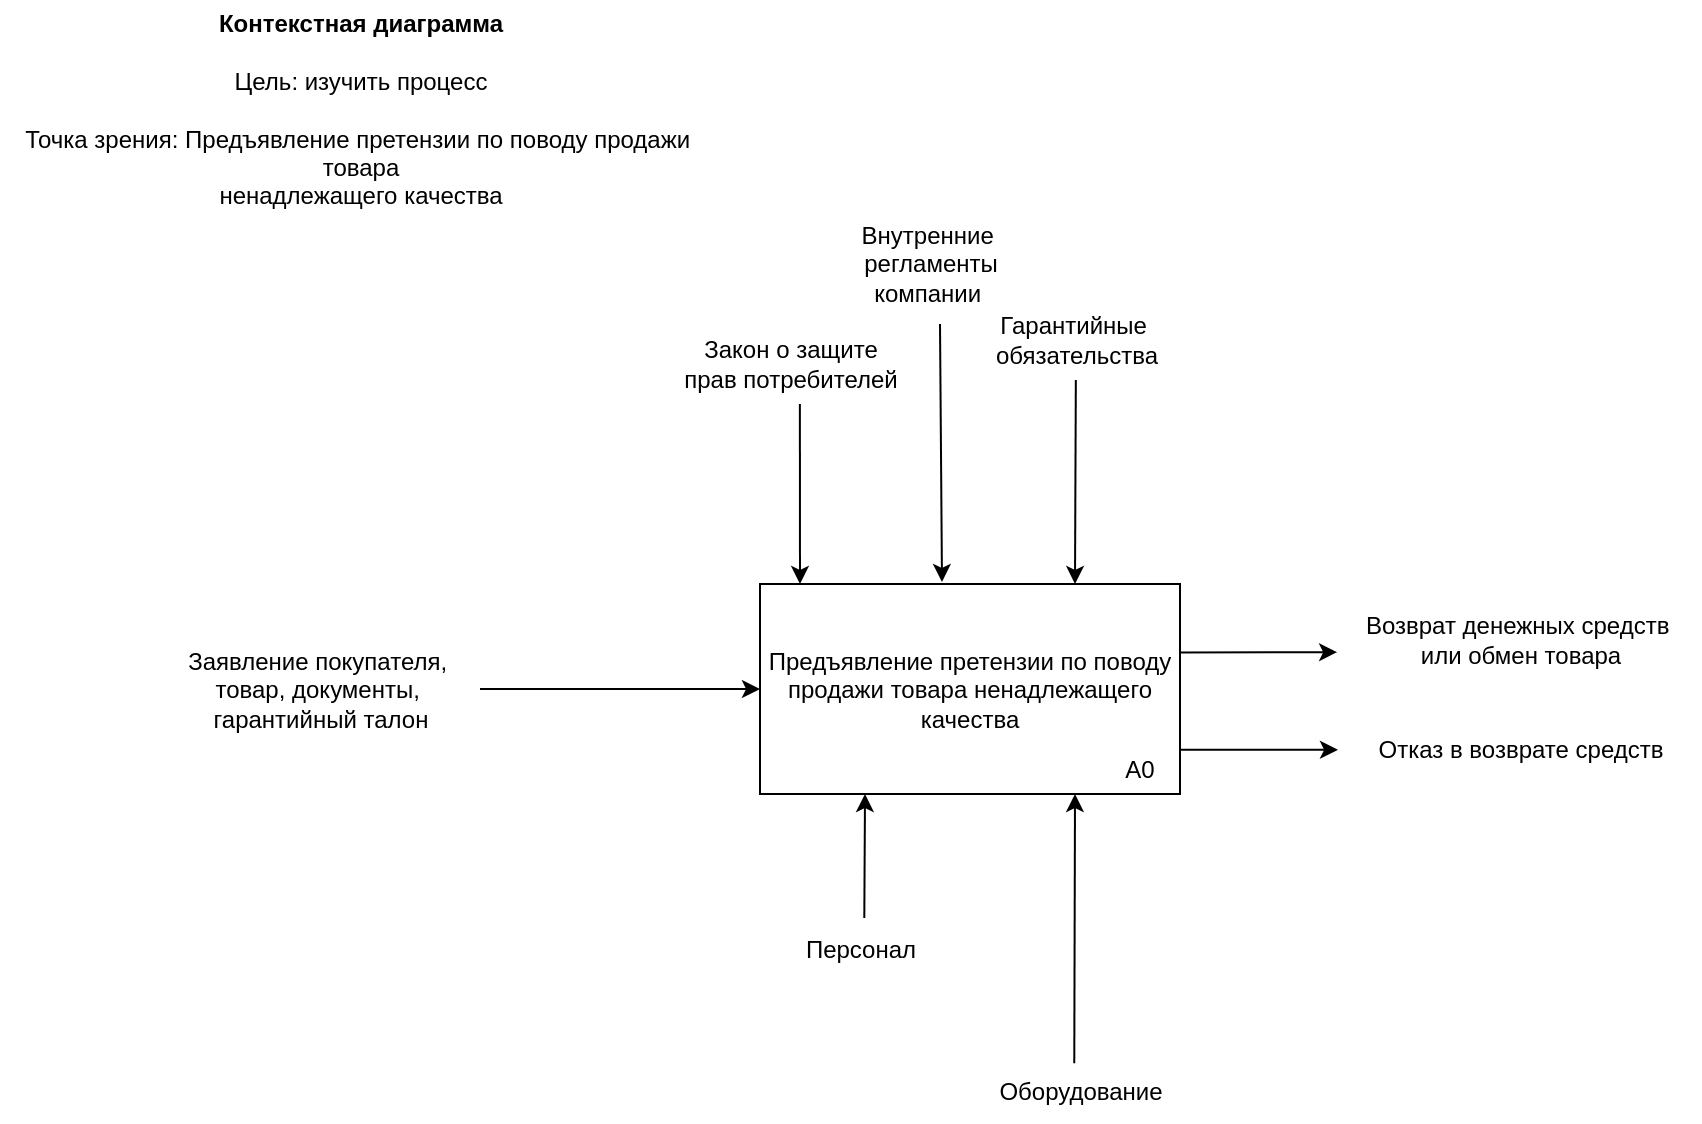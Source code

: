 <mxfile version="26.1.3" pages="7">
  <diagram name="А-0" id="248thOoZXgpToa91cc6W">
    <mxGraphModel dx="736" dy="393" grid="1" gridSize="10" guides="1" tooltips="1" connect="1" arrows="1" fold="1" page="1" pageScale="1" pageWidth="2000" pageHeight="2000" math="0" shadow="0">
      <root>
        <mxCell id="0" />
        <mxCell id="1" parent="0" />
        <mxCell id="MELyax4clremlwgUpwQO-10" value="&lt;b&gt;Контекстная диаграмма&lt;/b&gt;&lt;div&gt;&lt;b&gt;&lt;br&gt;&lt;/b&gt;&lt;/div&gt;&lt;div&gt;Цель: изучить процесс&lt;/div&gt;&lt;div&gt;&lt;br&gt;&lt;/div&gt;&lt;div&gt;Точка зрения:&amp;nbsp;Предъявление претензии по поводу продажи&amp;nbsp;&lt;/div&gt;&lt;div&gt;товара&lt;br/&gt;ненадлежащего качества&lt;/div&gt;" style="text;html=1;align=center;verticalAlign=middle;resizable=0;points=[];autosize=1;strokeColor=none;fillColor=none;" parent="1" vertex="1">
          <mxGeometry x="260" y="170" width="360" height="110" as="geometry" />
        </mxCell>
        <mxCell id="QCBSrj2WdjQvfD-BtQUa-4" value="" style="group" parent="1" vertex="1" connectable="0">
          <mxGeometry x="640" y="462" width="210" height="105" as="geometry" />
        </mxCell>
        <mxCell id="QCBSrj2WdjQvfD-BtQUa-2" value="Предъявление претензии по поводу продажи товара ненадлежащего качества" style="rounded=0;whiteSpace=wrap;html=1;" parent="QCBSrj2WdjQvfD-BtQUa-4" vertex="1">
          <mxGeometry width="210" height="105" as="geometry" />
        </mxCell>
        <mxCell id="QCBSrj2WdjQvfD-BtQUa-3" value="A0" style="text;html=1;align=center;verticalAlign=middle;whiteSpace=wrap;rounded=0;" parent="QCBSrj2WdjQvfD-BtQUa-4" vertex="1">
          <mxGeometry x="170" y="80" width="40" height="25" as="geometry" />
        </mxCell>
        <mxCell id="QCBSrj2WdjQvfD-BtQUa-5" value="Заявление покупателя,&amp;nbsp;&lt;div&gt;товар, документы,&amp;nbsp;&lt;/div&gt;&lt;div&gt;гарантийный талон&lt;/div&gt;" style="text;html=1;align=center;verticalAlign=middle;resizable=0;points=[];autosize=1;strokeColor=none;fillColor=none;" parent="1" vertex="1">
          <mxGeometry x="340" y="484.5" width="160" height="60" as="geometry" />
        </mxCell>
        <mxCell id="QCBSrj2WdjQvfD-BtQUa-6" value="" style="endArrow=classic;html=1;rounded=0;entryX=0;entryY=0.5;entryDx=0;entryDy=0;" parent="1" source="QCBSrj2WdjQvfD-BtQUa-5" target="QCBSrj2WdjQvfD-BtQUa-2" edge="1">
          <mxGeometry width="50" height="50" relative="1" as="geometry">
            <mxPoint x="560" y="632" as="sourcePoint" />
            <mxPoint x="610" y="582" as="targetPoint" />
          </mxGeometry>
        </mxCell>
        <mxCell id="QCBSrj2WdjQvfD-BtQUa-7" value="Возврат денежных средств&amp;nbsp;&lt;div&gt;или обмен товара&lt;/div&gt;" style="text;html=1;align=center;verticalAlign=middle;resizable=0;points=[];autosize=1;strokeColor=none;fillColor=none;" parent="1" vertex="1">
          <mxGeometry x="930" y="470" width="180" height="40" as="geometry" />
        </mxCell>
        <mxCell id="QCBSrj2WdjQvfD-BtQUa-8" value="Отказ в возврате средств" style="text;html=1;align=center;verticalAlign=middle;resizable=0;points=[];autosize=1;strokeColor=none;fillColor=none;" parent="1" vertex="1">
          <mxGeometry x="935" y="530" width="170" height="30" as="geometry" />
        </mxCell>
        <mxCell id="QCBSrj2WdjQvfD-BtQUa-9" value="" style="endArrow=classic;html=1;rounded=0;exitX=1;exitY=0.25;exitDx=0;exitDy=0;entryX=-0.008;entryY=0.652;entryDx=0;entryDy=0;entryPerimeter=0;" parent="1" target="QCBSrj2WdjQvfD-BtQUa-7" edge="1">
          <mxGeometry width="50" height="50" relative="1" as="geometry">
            <mxPoint x="850" y="496.25" as="sourcePoint" />
            <mxPoint x="950" y="360" as="targetPoint" />
          </mxGeometry>
        </mxCell>
        <mxCell id="QCBSrj2WdjQvfD-BtQUa-10" value="" style="endArrow=classic;html=1;rounded=0;exitX=1;exitY=0.25;exitDx=0;exitDy=0;entryX=-0.008;entryY=0.652;entryDx=0;entryDy=0;entryPerimeter=0;" parent="1" edge="1">
          <mxGeometry width="50" height="50" relative="1" as="geometry">
            <mxPoint x="850" y="544.92" as="sourcePoint" />
            <mxPoint x="929" y="544.92" as="targetPoint" />
          </mxGeometry>
        </mxCell>
        <mxCell id="QCBSrj2WdjQvfD-BtQUa-12" value="Закон о защите&lt;div&gt;прав потребителей&lt;/div&gt;" style="text;html=1;align=center;verticalAlign=middle;resizable=0;points=[];autosize=1;strokeColor=none;fillColor=none;" parent="1" vertex="1">
          <mxGeometry x="590" y="332" width="130" height="40" as="geometry" />
        </mxCell>
        <mxCell id="QCBSrj2WdjQvfD-BtQUa-13" value="" style="endArrow=classic;html=1;rounded=0;exitX=0.538;exitY=1;exitDx=0;exitDy=0;exitPerimeter=0;" parent="1" source="QCBSrj2WdjQvfD-BtQUa-12" edge="1">
          <mxGeometry width="50" height="50" relative="1" as="geometry">
            <mxPoint x="560" y="442" as="sourcePoint" />
            <mxPoint x="660" y="462" as="targetPoint" />
          </mxGeometry>
        </mxCell>
        <mxCell id="QCBSrj2WdjQvfD-BtQUa-14" value="Внутренние&amp;nbsp;&lt;div&gt;регламенты&lt;/div&gt;&lt;div&gt;компании&amp;nbsp;&lt;/div&gt;" style="text;html=1;align=center;verticalAlign=middle;resizable=0;points=[];autosize=1;strokeColor=none;fillColor=none;" parent="1" vertex="1">
          <mxGeometry x="680" y="272" width="90" height="60" as="geometry" />
        </mxCell>
        <mxCell id="QCBSrj2WdjQvfD-BtQUa-15" value="" style="endArrow=classic;html=1;rounded=0;" parent="1" edge="1">
          <mxGeometry width="50" height="50" relative="1" as="geometry">
            <mxPoint x="730" y="332" as="sourcePoint" />
            <mxPoint x="731" y="461" as="targetPoint" />
          </mxGeometry>
        </mxCell>
        <mxCell id="QCBSrj2WdjQvfD-BtQUa-16" value="Гарантийные&amp;nbsp;&lt;div&gt;обязательства&lt;/div&gt;" style="text;html=1;align=center;verticalAlign=middle;resizable=0;points=[];autosize=1;strokeColor=none;fillColor=none;" parent="1" vertex="1">
          <mxGeometry x="748" y="320" width="100" height="40" as="geometry" />
        </mxCell>
        <mxCell id="QCBSrj2WdjQvfD-BtQUa-17" value="" style="endArrow=classic;html=1;rounded=0;entryX=0.75;entryY=0;entryDx=0;entryDy=0;" parent="1" source="QCBSrj2WdjQvfD-BtQUa-16" target="QCBSrj2WdjQvfD-BtQUa-2" edge="1">
          <mxGeometry width="50" height="50" relative="1" as="geometry">
            <mxPoint x="800" y="362" as="sourcePoint" />
            <mxPoint x="800" y="461" as="targetPoint" />
          </mxGeometry>
        </mxCell>
        <mxCell id="QCBSrj2WdjQvfD-BtQUa-19" value="Персонал " style="text;html=1;align=center;verticalAlign=middle;resizable=0;points=[];autosize=1;strokeColor=none;fillColor=none;" parent="1" vertex="1">
          <mxGeometry x="650" y="630" width="80" height="30" as="geometry" />
        </mxCell>
        <mxCell id="QCBSrj2WdjQvfD-BtQUa-20" value="" style="endArrow=classic;html=1;rounded=0;entryX=0.25;entryY=1;entryDx=0;entryDy=0;exitX=0.527;exitY=-0.033;exitDx=0;exitDy=0;exitPerimeter=0;" parent="1" source="QCBSrj2WdjQvfD-BtQUa-19" target="QCBSrj2WdjQvfD-BtQUa-2" edge="1">
          <mxGeometry width="50" height="50" relative="1" as="geometry">
            <mxPoint x="580" y="662" as="sourcePoint" />
            <mxPoint x="630" y="612" as="targetPoint" />
          </mxGeometry>
        </mxCell>
        <mxCell id="QCBSrj2WdjQvfD-BtQUa-22" value="Оборудование " style="text;html=1;align=center;verticalAlign=middle;resizable=0;points=[];autosize=1;strokeColor=none;fillColor=none;" parent="1" vertex="1">
          <mxGeometry x="745" y="701" width="110" height="30" as="geometry" />
        </mxCell>
        <mxCell id="QCBSrj2WdjQvfD-BtQUa-23" value="" style="endArrow=classic;html=1;rounded=0;exitX=0.474;exitY=0.021;exitDx=0;exitDy=0;exitPerimeter=0;entryX=0.75;entryY=1;entryDx=0;entryDy=0;" parent="1" source="QCBSrj2WdjQvfD-BtQUa-22" target="QCBSrj2WdjQvfD-BtQUa-2" edge="1">
          <mxGeometry width="50" height="50" relative="1" as="geometry">
            <mxPoint x="790" y="642" as="sourcePoint" />
            <mxPoint x="840" y="592" as="targetPoint" />
          </mxGeometry>
        </mxCell>
      </root>
    </mxGraphModel>
  </diagram>
  <diagram id="Wbu8IEe6tuNQ7Wifa6Bx" name="A0">
    <mxGraphModel dx="3436" dy="682" grid="1" gridSize="10" guides="1" tooltips="1" connect="1" arrows="1" fold="1" page="1" pageScale="1" pageWidth="2000" pageHeight="2000" math="0" shadow="0">
      <root>
        <mxCell id="0" />
        <mxCell id="1" parent="0" />
        <mxCell id="b5hAu-Nfk4PXfVlwazRd-1" value="" style="group" parent="1" vertex="1" connectable="0">
          <mxGeometry x="-120" y="360" width="140" height="70" as="geometry" />
        </mxCell>
        <mxCell id="b5hAu-Nfk4PXfVlwazRd-2" value="Подача претензии" style="rounded=0;whiteSpace=wrap;html=1;" parent="b5hAu-Nfk4PXfVlwazRd-1" vertex="1">
          <mxGeometry width="140" height="70" as="geometry" />
        </mxCell>
        <mxCell id="b5hAu-Nfk4PXfVlwazRd-3" value="A1" style="text;html=1;align=center;verticalAlign=middle;whiteSpace=wrap;rounded=0;" parent="b5hAu-Nfk4PXfVlwazRd-1" vertex="1">
          <mxGeometry x="113.333" y="53.333" width="26.667" height="16.667" as="geometry" />
        </mxCell>
        <mxCell id="GjINSjtJ1pZMaWYPaP41-1" value="" style="group" parent="1" vertex="1" connectable="0">
          <mxGeometry x="240" y="430" width="140" height="70" as="geometry" />
        </mxCell>
        <mxCell id="GjINSjtJ1pZMaWYPaP41-2" value="Рассмотрение претензии&lt;span style=&quot;color: rgba(0, 0, 0, 0); font-family: monospace; font-size: 0px; text-align: start; text-wrap-mode: nowrap;&quot;&gt;%3CmxGraphModel%3E%3Croot%3E%3CmxCell%20id%3D%220%22%2F%3E%3CmxCell%20id%3D%221%22%20parent%3D%220%22%2F%3E%3CmxCell%20id%3D%222%22%20value%3D%22%22%20style%3D%22group%22%20vertex%3D%221%22%20connectable%3D%220%22%20parent%3D%221%22%3E%3CmxGeometry%20x%3D%22420.0%22%20y%3D%22360%22%20width%3D%22210%22%20height%3D%22105%22%20as%3D%22geometry%22%2F%3E%3C%2FmxCell%3E%3CmxCell%20id%3D%223%22%20value%3D%22%D0%9F%D0%BE%D0%B4%D0%B0%D1%87%D0%B0%20%D0%BF%D1%80%D0%B5%D1%82%D0%B5%D0%BD%D0%B7%D0%B8%D0%B8%22%20style%3D%22rounded%3D0%3BwhiteSpace%3Dwrap%3Bhtml%3D1%3B%22%20vertex%3D%221%22%20parent%3D%222%22%3E%3CmxGeometry%20width%3D%22210%22%20height%3D%22105%22%20as%3D%22geometry%22%2F%3E%3C%2FmxCell%3E%3CmxCell%20id%3D%224%22%20value%3D%22A0%22%20style%3D%22text%3Bhtml%3D1%3Balign%3Dcenter%3BverticalAlign%3Dmiddle%3BwhiteSpace%3Dwrap%3Brounded%3D0%3B%22%20vertex%3D%221%22%20parent%3D%222%22%3E%3CmxGeometry%20x%3D%22170%22%20y%3D%2280%22%20width%3D%2240%22%20height%3D%2225%22%20as%3D%22geometry%22%2F%3E%3C%2FmxCell%3E%3C%2Froot%3E%3C%2FmxGraphModel%3E&lt;/span&gt;" style="rounded=0;whiteSpace=wrap;html=1;" parent="GjINSjtJ1pZMaWYPaP41-1" vertex="1">
          <mxGeometry width="140" height="70" as="geometry" />
        </mxCell>
        <mxCell id="GjINSjtJ1pZMaWYPaP41-3" value="A2" style="text;html=1;align=center;verticalAlign=middle;whiteSpace=wrap;rounded=0;" parent="GjINSjtJ1pZMaWYPaP41-1" vertex="1">
          <mxGeometry x="113.333" y="53.333" width="26.667" height="16.667" as="geometry" />
        </mxCell>
        <mxCell id="GjINSjtJ1pZMaWYPaP41-8" value="" style="group" parent="1" vertex="1" connectable="0">
          <mxGeometry x="850" y="570" width="140" height="70" as="geometry" />
        </mxCell>
        <mxCell id="GjINSjtJ1pZMaWYPaP41-9" value="Принятие решения" style="rounded=0;whiteSpace=wrap;html=1;" parent="GjINSjtJ1pZMaWYPaP41-8" vertex="1">
          <mxGeometry width="140" height="70" as="geometry" />
        </mxCell>
        <mxCell id="GjINSjtJ1pZMaWYPaP41-10" value="A4" style="text;html=1;align=center;verticalAlign=middle;whiteSpace=wrap;rounded=0;" parent="GjINSjtJ1pZMaWYPaP41-8" vertex="1">
          <mxGeometry x="113.333" y="53.333" width="26.667" height="16.667" as="geometry" />
        </mxCell>
        <mxCell id="GjINSjtJ1pZMaWYPaP41-11" value="" style="group" parent="1" vertex="1" connectable="0">
          <mxGeometry x="1090" y="590" width="140" height="70" as="geometry" />
        </mxCell>
        <mxCell id="QCtuaQQdG8-_H3D33V7k-5" style="edgeStyle=orthogonalEdgeStyle;rounded=0;orthogonalLoop=1;jettySize=auto;html=1;" edge="1" parent="GjINSjtJ1pZMaWYPaP41-11" source="GjINSjtJ1pZMaWYPaP41-12">
          <mxGeometry relative="1" as="geometry">
            <mxPoint x="320" y="10" as="targetPoint" />
            <Array as="points">
              <mxPoint x="290" y="10" />
            </Array>
          </mxGeometry>
        </mxCell>
        <mxCell id="QCtuaQQdG8-_H3D33V7k-6" value="Возврат средств или обмен товара" style="edgeLabel;html=1;align=center;verticalAlign=middle;resizable=0;points=[];" vertex="1" connectable="0" parent="QCtuaQQdG8-_H3D33V7k-5">
          <mxGeometry x="-0.134" relative="1" as="geometry">
            <mxPoint x="202" as="offset" />
          </mxGeometry>
        </mxCell>
        <mxCell id="GjINSjtJ1pZMaWYPaP41-12" value="Исполнение решения" style="rounded=0;whiteSpace=wrap;html=1;" parent="GjINSjtJ1pZMaWYPaP41-11" vertex="1">
          <mxGeometry width="140" height="70" as="geometry" />
        </mxCell>
        <mxCell id="GjINSjtJ1pZMaWYPaP41-13" value="A5" style="text;html=1;align=center;verticalAlign=middle;whiteSpace=wrap;rounded=0;" parent="GjINSjtJ1pZMaWYPaP41-11" vertex="1">
          <mxGeometry x="113.333" y="53.333" width="26.667" height="16.667" as="geometry" />
        </mxCell>
        <mxCell id="GjINSjtJ1pZMaWYPaP41-14" value="" style="endArrow=classic;html=1;rounded=0;exitX=0.988;exitY=0.483;exitDx=0;exitDy=0;exitPerimeter=0;entryX=0;entryY=0.5;entryDx=0;entryDy=0;" parent="1" source="GjINSjtJ1pZMaWYPaP41-15" target="b5hAu-Nfk4PXfVlwazRd-2" edge="1">
          <mxGeometry width="50" height="50" relative="1" as="geometry">
            <mxPoint x="-70" y="430" as="sourcePoint" />
            <mxPoint x="-90" y="360" as="targetPoint" />
          </mxGeometry>
        </mxCell>
        <mxCell id="GjINSjtJ1pZMaWYPaP41-15" value="Заявление" style="text;html=1;align=center;verticalAlign=middle;resizable=0;points=[];autosize=1;strokeColor=none;fillColor=none;" parent="1" vertex="1">
          <mxGeometry x="-350" y="380" width="80" height="30" as="geometry" />
        </mxCell>
        <mxCell id="GjINSjtJ1pZMaWYPaP41-16" value="" style="group" parent="1" vertex="1" connectable="0">
          <mxGeometry x="540" y="470" width="140" height="70" as="geometry" />
        </mxCell>
        <mxCell id="GjINSjtJ1pZMaWYPaP41-17" value="Экспертиза товара" style="rounded=0;whiteSpace=wrap;html=1;" parent="GjINSjtJ1pZMaWYPaP41-16" vertex="1">
          <mxGeometry width="140" height="70" as="geometry" />
        </mxCell>
        <mxCell id="GjINSjtJ1pZMaWYPaP41-18" value="A3" style="text;html=1;align=center;verticalAlign=middle;whiteSpace=wrap;rounded=0;" parent="GjINSjtJ1pZMaWYPaP41-16" vertex="1">
          <mxGeometry x="113.333" y="53.333" width="26.667" height="16.667" as="geometry" />
        </mxCell>
        <mxCell id="1XYVefaRTlznmE_51jRT-1" value="Персонал" style="text;html=1;align=center;verticalAlign=middle;resizable=0;points=[];autosize=1;strokeColor=none;fillColor=none;" vertex="1" parent="1">
          <mxGeometry x="-140" y="890" width="80" height="30" as="geometry" />
        </mxCell>
        <mxCell id="1XYVefaRTlznmE_51jRT-2" value="" style="endArrow=classic;html=1;rounded=0;entryX=0.5;entryY=1;entryDx=0;entryDy=0;exitX=0.52;exitY=-0.032;exitDx=0;exitDy=0;exitPerimeter=0;" edge="1" parent="1" source="1XYVefaRTlznmE_51jRT-1">
          <mxGeometry width="50" height="50" relative="1" as="geometry">
            <mxPoint x="-178" y="850" as="sourcePoint" />
            <mxPoint x="-98" y="430" as="targetPoint" />
          </mxGeometry>
        </mxCell>
        <mxCell id="1XYVefaRTlznmE_51jRT-3" value="&lt;span style=&quot;font-size: 12px; text-wrap-mode: wrap; background-color: rgb(251, 251, 251);&quot;&gt;Менеджеры по&amp;nbsp;&lt;/span&gt;&lt;div&gt;&lt;span style=&quot;font-size: 12px; text-wrap-mode: wrap; background-color: rgb(251, 251, 251);&quot;&gt;возвратам&amp;nbsp;&lt;/span&gt;&lt;div&gt;&lt;span style=&quot;font-size: 12px; text-wrap-mode: wrap; background-color: rgb(251, 251, 251);&quot;&gt;и обмену&lt;/span&gt;&lt;/div&gt;&lt;/div&gt;" style="edgeLabel;html=1;align=center;verticalAlign=middle;resizable=0;points=[];" vertex="1" connectable="0" parent="1XYVefaRTlznmE_51jRT-2">
          <mxGeometry x="0.133" y="-1" relative="1" as="geometry">
            <mxPoint x="-1" y="21" as="offset" />
          </mxGeometry>
        </mxCell>
        <mxCell id="MgOZ0tV58-kHFw6S-zIe-1" value="" style="endArrow=classic;html=1;rounded=0;entryX=0.5;entryY=1;entryDx=0;entryDy=0;" edge="1" parent="1">
          <mxGeometry width="50" height="50" relative="1" as="geometry">
            <mxPoint x="-100" y="840" as="sourcePoint" />
            <mxPoint x="260" y="500" as="targetPoint" />
            <Array as="points">
              <mxPoint x="260" y="840" />
            </Array>
          </mxGeometry>
        </mxCell>
        <mxCell id="MgOZ0tV58-kHFw6S-zIe-2" value="&lt;span style=&quot;font-size: 12px; text-wrap-mode: wrap; background-color: rgb(251, 251, 251);&quot;&gt;Юрист по&amp;nbsp;&lt;/span&gt;&lt;div&gt;&lt;span style=&quot;font-size: 12px; text-wrap-mode: wrap; background-color: rgb(251, 251, 251);&quot;&gt;вопросам&amp;nbsp;&lt;/span&gt;&lt;div&gt;&lt;span style=&quot;font-size: 12px; text-wrap-mode: wrap; background-color: rgb(251, 251, 251);&quot;&gt;претензий&lt;/span&gt;&lt;/div&gt;&lt;/div&gt;" style="edgeLabel;html=1;align=center;verticalAlign=middle;resizable=0;points=[];" vertex="1" connectable="0" parent="MgOZ0tV58-kHFw6S-zIe-1">
          <mxGeometry x="0.402" y="-2" relative="1" as="geometry">
            <mxPoint x="-2" y="32" as="offset" />
          </mxGeometry>
        </mxCell>
        <mxCell id="MgOZ0tV58-kHFw6S-zIe-3" value="" style="endArrow=classic;html=1;rounded=0;entryX=0.5;entryY=1;entryDx=0;entryDy=0;" edge="1" parent="1">
          <mxGeometry width="50" height="50" relative="1" as="geometry">
            <mxPoint x="210" y="840" as="sourcePoint" />
            <mxPoint x="560" y="540" as="targetPoint" />
            <Array as="points">
              <mxPoint x="560" y="840" />
            </Array>
          </mxGeometry>
        </mxCell>
        <mxCell id="MgOZ0tV58-kHFw6S-zIe-4" value="&lt;span style=&quot;font-size: 12px; text-wrap-mode: wrap; background-color: rgb(251, 251, 251);&quot;&gt;Эксперты по&amp;nbsp;&lt;/span&gt;&lt;div&gt;&lt;span style=&quot;font-size: 12px; text-wrap-mode: wrap; background-color: rgb(251, 251, 251);&quot;&gt;проверке&amp;nbsp;&lt;/span&gt;&lt;div&gt;&lt;span style=&quot;font-size: 12px; text-wrap-mode: wrap; background-color: rgb(251, 251, 251);&quot;&gt;качества&amp;nbsp;&lt;/span&gt;&lt;div&gt;&lt;span style=&quot;font-size: 12px; text-wrap-mode: wrap; background-color: rgb(251, 251, 251);&quot;&gt;товара&lt;/span&gt;&lt;/div&gt;&lt;/div&gt;&lt;/div&gt;" style="edgeLabel;html=1;align=center;verticalAlign=middle;resizable=0;points=[];" vertex="1" connectable="0" parent="MgOZ0tV58-kHFw6S-zIe-3">
          <mxGeometry x="0.691" relative="1" as="geometry">
            <mxPoint as="offset" />
          </mxGeometry>
        </mxCell>
        <mxCell id="MgOZ0tV58-kHFw6S-zIe-5" value="" style="endArrow=classic;html=1;rounded=0;entryX=0.5;entryY=1;entryDx=0;entryDy=0;" edge="1" parent="1">
          <mxGeometry width="50" height="50" relative="1" as="geometry">
            <mxPoint x="230" y="840" as="sourcePoint" />
            <mxPoint x="870" y="640" as="targetPoint" />
            <Array as="points">
              <mxPoint x="870" y="840" />
            </Array>
          </mxGeometry>
        </mxCell>
        <mxCell id="MgOZ0tV58-kHFw6S-zIe-6" value="&lt;span style=&quot;text-wrap-mode: wrap; background-color: rgb(251, 251, 251); font-size: 12px;&quot; data-end=&quot;429&quot; data-start=&quot;394&quot;&gt;Менеджеры по возвратам&amp;nbsp;&lt;/span&gt;&lt;div&gt;&lt;span style=&quot;text-wrap-mode: wrap; background-color: rgb(251, 251, 251); font-size: 12px;&quot; data-end=&quot;429&quot; data-start=&quot;394&quot;&gt;и обмену,&amp;nbsp;&lt;/span&gt;&lt;div&gt;&lt;span style=&quot;text-wrap-mode: wrap; background-color: rgb(251, 251, 251); font-size: 12px;&quot; data-end=&quot;549&quot; data-start=&quot;518&quot;&gt;Юрист по вопросам&amp;nbsp;&lt;/span&gt;&lt;/div&gt;&lt;div&gt;&lt;span style=&quot;text-wrap-mode: wrap; background-color: rgb(251, 251, 251); font-size: 12px;&quot; data-end=&quot;549&quot; data-start=&quot;518&quot;&gt;претензий&lt;/span&gt;&lt;/div&gt;&lt;/div&gt;" style="edgeLabel;html=1;align=center;verticalAlign=middle;resizable=0;points=[];" vertex="1" connectable="0" parent="MgOZ0tV58-kHFw6S-zIe-5">
          <mxGeometry x="0.836" y="-2" relative="1" as="geometry">
            <mxPoint x="-2" y="31" as="offset" />
          </mxGeometry>
        </mxCell>
        <mxCell id="MgOZ0tV58-kHFw6S-zIe-7" value="" style="endArrow=classic;html=1;rounded=0;entryX=0.5;entryY=1;entryDx=0;entryDy=0;" edge="1" parent="1">
          <mxGeometry width="50" height="50" relative="1" as="geometry">
            <mxPoint x="150" y="840" as="sourcePoint" />
            <mxPoint x="1110" y="660" as="targetPoint" />
            <Array as="points">
              <mxPoint x="1110" y="840" />
            </Array>
          </mxGeometry>
        </mxCell>
        <mxCell id="MgOZ0tV58-kHFw6S-zIe-8" value="&lt;span style=&quot;text-wrap-mode: wrap; background-color: rgb(251, 251, 251); font-size: 12px;&quot;&gt;Кладовщик,&amp;nbsp;&lt;/span&gt;&lt;div style=&quot;font-family: &amp;quot;Times New Roman&amp;quot;; font-size: 14px; text-align: left; text-wrap-mode: wrap; background-color: rgb(251, 251, 251);&quot;&gt;&lt;span style=&quot;font-family: Helvetica; font-size: 12px; text-align: center;&quot;&gt;Бухгалтер по операциям возвратов,&amp;nbsp;&lt;/span&gt;&lt;/div&gt;&lt;div style=&quot;font-family: &amp;quot;Times New Roman&amp;quot;; font-size: 14px; text-align: left; text-wrap-mode: wrap; background-color: rgb(251, 251, 251);&quot;&gt;&lt;span style=&quot;background-color: transparent; color: light-dark(rgb(0, 0, 0), rgb(255, 255, 255)); font-family: Helvetica; font-size: 12px; text-align: center;&quot; data-end=&quot;429&quot; data-start=&quot;394&quot;&gt;Менеджеры по возвратам и обмену&lt;/span&gt;&lt;/div&gt;" style="edgeLabel;html=1;align=center;verticalAlign=middle;resizable=0;points=[];" vertex="1" connectable="0" parent="MgOZ0tV58-kHFw6S-zIe-7">
          <mxGeometry x="0.89" y="1" relative="1" as="geometry">
            <mxPoint x="1" y="33" as="offset" />
          </mxGeometry>
        </mxCell>
        <mxCell id="0VgXPNYPZGYOWNt6O4w5-1" value="" style="endArrow=classic;html=1;rounded=0;exitX=1;exitY=0.5;exitDx=0;exitDy=0;entryX=0;entryY=0.5;entryDx=0;entryDy=0;" edge="1" parent="1" source="b5hAu-Nfk4PXfVlwazRd-2" target="GjINSjtJ1pZMaWYPaP41-2">
          <mxGeometry width="50" height="50" relative="1" as="geometry">
            <mxPoint x="370" y="360" as="sourcePoint" />
            <mxPoint x="420" y="310" as="targetPoint" />
            <Array as="points">
              <mxPoint x="150" y="395" />
              <mxPoint x="150" y="465" />
            </Array>
          </mxGeometry>
        </mxCell>
        <mxCell id="0VgXPNYPZGYOWNt6O4w5-2" value="&lt;span style=&quot;font-family: &amp;quot;Times New Roman&amp;quot;; font-size: 14px; text-align: left; text-wrap-mode: wrap; background-color: rgb(251, 251, 251);&quot;&gt;Зарегистрированное заявление&lt;/span&gt;" style="edgeLabel;html=1;align=center;verticalAlign=middle;resizable=0;points=[];" vertex="1" connectable="0" parent="0VgXPNYPZGYOWNt6O4w5-1">
          <mxGeometry x="-0.063" relative="1" as="geometry">
            <mxPoint y="29" as="offset" />
          </mxGeometry>
        </mxCell>
        <mxCell id="0VgXPNYPZGYOWNt6O4w5-5" value="" style="endArrow=classic;html=1;rounded=0;exitX=1.002;exitY=0.142;exitDx=0;exitDy=0;entryX=0;entryY=0.141;entryDx=0;entryDy=0;exitPerimeter=0;entryPerimeter=0;" edge="1" parent="1" source="GjINSjtJ1pZMaWYPaP41-2" target="GjINSjtJ1pZMaWYPaP41-9">
          <mxGeometry width="50" height="50" relative="1" as="geometry">
            <mxPoint x="530" y="440" as="sourcePoint" />
            <mxPoint x="580" y="390" as="targetPoint" />
            <Array as="points">
              <mxPoint x="780" y="440" />
              <mxPoint x="780" y="580" />
            </Array>
          </mxGeometry>
        </mxCell>
        <mxCell id="0VgXPNYPZGYOWNt6O4w5-6" value="Удовлетворительное&amp;nbsp;&lt;div&gt;решение о&amp;nbsp;&lt;/div&gt;&lt;div&gt;возврате&lt;/div&gt;" style="edgeLabel;html=1;align=center;verticalAlign=middle;resizable=0;points=[];" vertex="1" connectable="0" parent="0VgXPNYPZGYOWNt6O4w5-5">
          <mxGeometry x="-0.41" y="1" relative="1" as="geometry">
            <mxPoint x="212" y="26" as="offset" />
          </mxGeometry>
        </mxCell>
        <mxCell id="0VgXPNYPZGYOWNt6O4w5-7" style="edgeStyle=orthogonalEdgeStyle;rounded=0;orthogonalLoop=1;jettySize=auto;html=1;entryX=-0.018;entryY=0.508;entryDx=0;entryDy=0;entryPerimeter=0;" edge="1" parent="1" source="GjINSjtJ1pZMaWYPaP41-2" target="GjINSjtJ1pZMaWYPaP41-17">
          <mxGeometry relative="1" as="geometry">
            <Array as="points">
              <mxPoint x="460" y="490" />
              <mxPoint x="460" y="506" />
            </Array>
          </mxGeometry>
        </mxCell>
        <mxCell id="0VgXPNYPZGYOWNt6O4w5-8" value="Решение&amp;nbsp;&lt;div&gt;проведения&lt;div&gt;экспертизы&lt;/div&gt;&lt;/div&gt;" style="edgeLabel;html=1;align=center;verticalAlign=middle;resizable=0;points=[];" vertex="1" connectable="0" parent="0VgXPNYPZGYOWNt6O4w5-7">
          <mxGeometry x="0.013" y="-1" relative="1" as="geometry">
            <mxPoint as="offset" />
          </mxGeometry>
        </mxCell>
        <mxCell id="QCtuaQQdG8-_H3D33V7k-1" style="edgeStyle=orthogonalEdgeStyle;rounded=0;orthogonalLoop=1;jettySize=auto;html=1;entryX=0.001;entryY=0.787;entryDx=0;entryDy=0;entryPerimeter=0;" edge="1" parent="1" source="GjINSjtJ1pZMaWYPaP41-17" target="GjINSjtJ1pZMaWYPaP41-9">
          <mxGeometry relative="1" as="geometry">
            <Array as="points">
              <mxPoint x="730" y="505" />
              <mxPoint x="730" y="625" />
            </Array>
          </mxGeometry>
        </mxCell>
        <mxCell id="QCtuaQQdG8-_H3D33V7k-2" value="&lt;span style=&quot;font-family: &amp;quot;Google Sans Text&amp;quot;, &amp;quot;Helvetica Neue&amp;quot;, sans-serif; text-align: left; text-wrap-mode: wrap; background-color: rgb(251, 251, 251);&quot;&gt;&lt;font&gt;Заключение&amp;nbsp;&lt;/font&gt;&lt;/span&gt;&lt;div&gt;&lt;span style=&quot;font-family: &amp;quot;Google Sans Text&amp;quot;, &amp;quot;Helvetica Neue&amp;quot;, sans-serif; text-align: left; text-wrap-mode: wrap; background-color: rgb(251, 251, 251);&quot;&gt;&lt;font&gt;экспертизы&lt;/font&gt;&lt;/span&gt;&lt;/div&gt;" style="edgeLabel;html=1;align=center;verticalAlign=middle;resizable=0;points=[];" vertex="1" connectable="0" parent="QCtuaQQdG8-_H3D33V7k-1">
          <mxGeometry x="-0.322" y="-1" relative="1" as="geometry">
            <mxPoint as="offset" />
          </mxGeometry>
        </mxCell>
        <mxCell id="QCtuaQQdG8-_H3D33V7k-3" style="edgeStyle=orthogonalEdgeStyle;rounded=0;orthogonalLoop=1;jettySize=auto;html=1;entryX=0;entryY=0.5;entryDx=0;entryDy=0;" edge="1" parent="1" source="GjINSjtJ1pZMaWYPaP41-9" target="GjINSjtJ1pZMaWYPaP41-12">
          <mxGeometry relative="1" as="geometry" />
        </mxCell>
        <mxCell id="QCtuaQQdG8-_H3D33V7k-4" value="Финальное&lt;div&gt;решение&lt;/div&gt;" style="edgeLabel;html=1;align=center;verticalAlign=middle;resizable=0;points=[];" vertex="1" connectable="0" parent="QCtuaQQdG8-_H3D33V7k-3">
          <mxGeometry x="-0.098" relative="1" as="geometry">
            <mxPoint y="11" as="offset" />
          </mxGeometry>
        </mxCell>
        <mxCell id="QCtuaQQdG8-_H3D33V7k-15" value="&lt;span style=&quot;font-family: &amp;quot;Times New Roman&amp;quot;; text-align: left; text-wrap-mode: wrap; background-color: rgb(251, 251, 251);&quot;&gt;&lt;font&gt;Документы, система&amp;nbsp;&lt;/font&gt;&lt;/span&gt;&lt;div&gt;&lt;span style=&quot;font-family: &amp;quot;Times New Roman&amp;quot;; text-align: left; text-wrap-mode: wrap; background-color: rgb(251, 251, 251);&quot;&gt;&lt;font&gt;учета претензий&lt;/font&gt;&lt;/span&gt;&lt;/div&gt;" style="edgeStyle=orthogonalEdgeStyle;rounded=0;orthogonalLoop=1;jettySize=auto;html=1;entryX=0.25;entryY=1;entryDx=0;entryDy=0;entryPerimeter=0;" edge="1" parent="1" source="QCtuaQQdG8-_H3D33V7k-11" target="GjINSjtJ1pZMaWYPaP41-3">
          <mxGeometry x="0.34" relative="1" as="geometry">
            <Array as="points">
              <mxPoint x="405" y="910" />
              <mxPoint x="360" y="910" />
            </Array>
            <mxPoint as="offset" />
          </mxGeometry>
        </mxCell>
        <mxCell id="QCtuaQQdG8-_H3D33V7k-16" style="edgeStyle=orthogonalEdgeStyle;rounded=0;orthogonalLoop=1;jettySize=auto;html=1;entryX=0.859;entryY=1.006;entryDx=0;entryDy=0;entryPerimeter=0;" edge="1" parent="1" source="QCtuaQQdG8-_H3D33V7k-11" target="GjINSjtJ1pZMaWYPaP41-17">
          <mxGeometry relative="1" as="geometry">
            <Array as="points">
              <mxPoint x="405" y="910" />
              <mxPoint x="660" y="910" />
              <mxPoint x="660" y="540" />
            </Array>
          </mxGeometry>
        </mxCell>
        <mxCell id="M73-XkYyFCzxHctbrJdm-3" value="&lt;span style=&quot;font-family: &amp;quot;Times New Roman&amp;quot;; text-align: left; text-wrap-mode: wrap; background-color: rgb(251, 251, 251);&quot;&gt;&lt;font&gt;Методики экспертизы,&amp;nbsp;&lt;/font&gt;&lt;/span&gt;&lt;div&gt;&lt;span style=&quot;font-family: &amp;quot;Times New Roman&amp;quot;; text-align: left; text-wrap-mode: wrap; background-color: rgb(251, 251, 251);&quot;&gt;&lt;font&gt;внутренние регламенты&lt;/font&gt;&lt;/span&gt;&lt;/div&gt;" style="edgeLabel;html=1;align=center;verticalAlign=middle;resizable=0;points=[];" vertex="1" connectable="0" parent="QCtuaQQdG8-_H3D33V7k-16">
          <mxGeometry x="0.686" y="-1" relative="1" as="geometry">
            <mxPoint as="offset" />
          </mxGeometry>
        </mxCell>
        <mxCell id="QCtuaQQdG8-_H3D33V7k-17" style="edgeStyle=orthogonalEdgeStyle;rounded=0;orthogonalLoop=1;jettySize=auto;html=1;entryX=0.25;entryY=1;entryDx=0;entryDy=0;" edge="1" parent="1" source="QCtuaQQdG8-_H3D33V7k-11" target="GjINSjtJ1pZMaWYPaP41-10">
          <mxGeometry relative="1" as="geometry">
            <Array as="points">
              <mxPoint x="405" y="910" />
              <mxPoint x="970" y="910" />
            </Array>
          </mxGeometry>
        </mxCell>
        <mxCell id="M73-XkYyFCzxHctbrJdm-4" value="&lt;span style=&quot;font-family: &amp;quot;Times New Roman&amp;quot;; text-align: left; text-wrap-mode: wrap; background-color: rgb(251, 251, 251);&quot;&gt;&lt;font&gt;Документы,&amp;nbsp;&lt;/font&gt;&lt;/span&gt;&lt;div&gt;&lt;span style=&quot;font-family: &amp;quot;Times New Roman&amp;quot;; text-align: left; text-wrap-mode: wrap; background-color: rgb(251, 251, 251);&quot;&gt;&lt;font&gt;законодательная база&lt;/font&gt;&lt;/span&gt;&lt;/div&gt;" style="edgeLabel;html=1;align=center;verticalAlign=middle;resizable=0;points=[];" vertex="1" connectable="0" parent="QCtuaQQdG8-_H3D33V7k-17">
          <mxGeometry x="0.816" y="2" relative="1" as="geometry">
            <mxPoint as="offset" />
          </mxGeometry>
        </mxCell>
        <mxCell id="QCtuaQQdG8-_H3D33V7k-11" value="Оборудование" style="text;html=1;align=center;verticalAlign=middle;resizable=0;points=[];autosize=1;strokeColor=none;fillColor=none;" vertex="1" parent="1">
          <mxGeometry x="350" y="970" width="110" height="30" as="geometry" />
        </mxCell>
        <mxCell id="QCtuaQQdG8-_H3D33V7k-14" style="edgeStyle=orthogonalEdgeStyle;rounded=0;orthogonalLoop=1;jettySize=auto;html=1;entryX=0.258;entryY=1.012;entryDx=0;entryDy=0;entryPerimeter=0;" edge="1" parent="1" source="QCtuaQQdG8-_H3D33V7k-11" target="b5hAu-Nfk4PXfVlwazRd-3">
          <mxGeometry relative="1" as="geometry">
            <Array as="points">
              <mxPoint x="405" y="910" />
              <mxPoint y="910" />
              <mxPoint y="430" />
            </Array>
          </mxGeometry>
        </mxCell>
        <mxCell id="M73-XkYyFCzxHctbrJdm-2" value="&lt;span style=&quot;font-family: &amp;quot;Times New Roman&amp;quot;; text-align: left; text-wrap-mode: wrap; background-color: rgb(251, 251, 251);&quot;&gt;&lt;font&gt;Бумажные бланки,&amp;nbsp;&lt;/font&gt;&lt;/span&gt;&lt;div&gt;&lt;span style=&quot;font-family: &amp;quot;Times New Roman&amp;quot;; text-align: left; text-wrap-mode: wrap; background-color: rgb(251, 251, 251);&quot;&gt;&lt;font&gt;база данных&lt;/font&gt;&lt;/span&gt;&lt;/div&gt;" style="edgeLabel;html=1;align=center;verticalAlign=middle;resizable=0;points=[];" vertex="1" connectable="0" parent="QCtuaQQdG8-_H3D33V7k-14">
          <mxGeometry x="0.562" relative="1" as="geometry">
            <mxPoint as="offset" />
          </mxGeometry>
        </mxCell>
        <mxCell id="QCtuaQQdG8-_H3D33V7k-18" style="edgeStyle=orthogonalEdgeStyle;rounded=0;orthogonalLoop=1;jettySize=auto;html=1;entryX=0.25;entryY=1;entryDx=0;entryDy=0;" edge="1" parent="1" source="QCtuaQQdG8-_H3D33V7k-11" target="GjINSjtJ1pZMaWYPaP41-13">
          <mxGeometry relative="1" as="geometry">
            <Array as="points">
              <mxPoint x="405" y="910" />
              <mxPoint x="1210" y="910" />
            </Array>
          </mxGeometry>
        </mxCell>
        <mxCell id="M73-XkYyFCzxHctbrJdm-5" value="&lt;span style=&quot;font-family: &amp;quot;Times New Roman&amp;quot;; text-align: left; text-wrap-mode: wrap; background-color: rgb(251, 251, 251);&quot;&gt;&lt;font&gt;Кассовый аппарат,&amp;nbsp;&lt;/font&gt;&lt;/span&gt;&lt;div&gt;&lt;span style=&quot;font-family: &amp;quot;Times New Roman&amp;quot;; text-align: left; text-wrap-mode: wrap; background-color: rgb(251, 251, 251);&quot;&gt;&lt;font&gt;складской учет&lt;/font&gt;&lt;/span&gt;&lt;/div&gt;" style="edgeLabel;html=1;align=center;verticalAlign=middle;resizable=0;points=[];" vertex="1" connectable="0" parent="QCtuaQQdG8-_H3D33V7k-18">
          <mxGeometry x="0.844" y="1" relative="1" as="geometry">
            <mxPoint as="offset" />
          </mxGeometry>
        </mxCell>
        <mxCell id="QCtuaQQdG8-_H3D33V7k-7" style="edgeStyle=orthogonalEdgeStyle;rounded=0;orthogonalLoop=1;jettySize=auto;html=1;" edge="1" parent="1">
          <mxGeometry relative="1" as="geometry">
            <mxPoint x="1410" y="643.33" as="targetPoint" />
            <mxPoint x="1230" y="643.33" as="sourcePoint" />
          </mxGeometry>
        </mxCell>
        <mxCell id="xXXMwSI-kCYn4-HsRI_X-3" value="Отказ в возврате" style="edgeLabel;html=1;align=center;verticalAlign=middle;resizable=0;points=[];" vertex="1" connectable="0" parent="QCtuaQQdG8-_H3D33V7k-7">
          <mxGeometry x="0.3" y="-1" relative="1" as="geometry">
            <mxPoint x="123" y="-1" as="offset" />
          </mxGeometry>
        </mxCell>
        <mxCell id="DPZCwygCOmJt0D2V0xoH-1" value="Закон о защите&lt;div&gt;прав потребителей&lt;/div&gt;&lt;div&gt;&lt;span style=&quot;font-family: &amp;quot;Times New Roman&amp;quot;; font-size: 14px; text-align: left; text-wrap-mode: wrap;&quot;&gt;Форма заявления,&amp;nbsp;&lt;/span&gt;&lt;/div&gt;&lt;div&gt;&lt;span style=&quot;font-family: &amp;quot;Times New Roman&amp;quot;; font-size: 14px; text-align: left; text-wrap-mode: wrap;&quot;&gt;гарантийные обязательства&lt;/span&gt;&lt;/div&gt;" style="text;html=1;align=center;verticalAlign=middle;resizable=0;points=[];autosize=1;strokeColor=none;fillColor=none;" vertex="1" parent="1">
          <mxGeometry x="-150" y="221" width="190" height="80" as="geometry" />
        </mxCell>
        <mxCell id="DPZCwygCOmJt0D2V0xoH-2" value="" style="endArrow=classic;html=1;rounded=0;exitX=0.521;exitY=1.017;exitDx=0;exitDy=0;exitPerimeter=0;" edge="1" parent="1" source="DPZCwygCOmJt0D2V0xoH-1">
          <mxGeometry width="50" height="50" relative="1" as="geometry">
            <mxPoint x="-50" y="300" as="sourcePoint" />
            <mxPoint x="-50" y="360" as="targetPoint" />
          </mxGeometry>
        </mxCell>
        <mxCell id="A6aaoBqE9wWOnidDlL2A-2" style="edgeStyle=orthogonalEdgeStyle;rounded=0;orthogonalLoop=1;jettySize=auto;html=1;entryX=0.5;entryY=0;entryDx=0;entryDy=0;" edge="1" parent="1" source="A6aaoBqE9wWOnidDlL2A-1" target="GjINSjtJ1pZMaWYPaP41-2">
          <mxGeometry relative="1" as="geometry" />
        </mxCell>
        <mxCell id="A6aaoBqE9wWOnidDlL2A-1" value="&lt;span style=&quot;color: rgb(0, 0, 0); font-family: &amp;quot;Times New Roman&amp;quot;; font-size: 14px; font-style: normal; font-variant-ligatures: normal; font-variant-caps: normal; font-weight: 400; letter-spacing: normal; orphans: 2; text-indent: 0px; text-transform: none; widows: 2; word-spacing: 0px; -webkit-text-stroke-width: 0px; white-space: normal; background-color: rgb(251, 251, 251); text-decoration-thickness: initial; text-decoration-style: initial; text-decoration-color: initial; float: none; display: inline !important;&quot;&gt;Внутренний регламент принятия&amp;nbsp;&lt;/span&gt;&lt;div&gt;&lt;div style=&quot;&quot;&gt;&lt;span style=&quot;background-color: light-dark(rgb(251, 251, 251), rgb(21, 21, 21)); color: light-dark(rgb(0, 0, 0), rgb(237, 237, 237)); font-family: &amp;quot;Times New Roman&amp;quot;; font-size: 14px;&quot;&gt;решений о возврате,&amp;nbsp;&lt;/span&gt;&lt;/div&gt;&lt;div&gt;&lt;span style=&quot;color: rgb(0, 0, 0); font-family: &amp;quot;Times New Roman&amp;quot;; font-size: 14px; font-style: normal; font-variant-ligatures: normal; font-variant-caps: normal; font-weight: 400; letter-spacing: normal; orphans: 2; text-indent: 0px; text-transform: none; widows: 2; word-spacing: 0px; -webkit-text-stroke-width: 0px; white-space: normal; background-color: rgb(251, 251, 251); text-decoration-thickness: initial; text-decoration-style: initial; text-decoration-color: initial; float: none; display: inline !important;&quot;&gt;Закон о защите прав потребителей&lt;/span&gt;&lt;/div&gt;&lt;/div&gt;" style="text;whiteSpace=wrap;html=1;align=center;" vertex="1" parent="1">
          <mxGeometry x="202.5" y="221" width="215" height="60" as="geometry" />
        </mxCell>
        <mxCell id="A6aaoBqE9wWOnidDlL2A-6" style="edgeStyle=orthogonalEdgeStyle;rounded=0;orthogonalLoop=1;jettySize=auto;html=1;entryX=0.5;entryY=0;entryDx=0;entryDy=0;" edge="1" parent="1" source="A6aaoBqE9wWOnidDlL2A-4" target="GjINSjtJ1pZMaWYPaP41-17">
          <mxGeometry relative="1" as="geometry" />
        </mxCell>
        <mxCell id="A6aaoBqE9wWOnidDlL2A-4" value="&lt;span style=&quot;color: rgb(0, 0, 0); font-family: &amp;quot;Times New Roman&amp;quot;; font-size: 14px; font-style: normal; font-variant-ligatures: normal; font-variant-caps: normal; font-weight: 400; letter-spacing: normal; orphans: 2; text-indent: 0px; text-transform: none; widows: 2; word-spacing: 0px; -webkit-text-stroke-width: 0px; white-space: normal; background-color: rgb(251, 251, 251); text-decoration-thickness: initial; text-decoration-style: initial; text-decoration-color: initial; float: none; display: inline !important;&quot;&gt;Методики экспертизы,&amp;nbsp;&lt;/span&gt;&lt;div&gt;&lt;span style=&quot;color: rgb(0, 0, 0); font-family: &amp;quot;Times New Roman&amp;quot;; font-size: 14px; font-style: normal; font-variant-ligatures: normal; font-variant-caps: normal; font-weight: 400; letter-spacing: normal; orphans: 2; text-indent: 0px; text-transform: none; widows: 2; word-spacing: 0px; -webkit-text-stroke-width: 0px; white-space: normal; background-color: rgb(251, 251, 251); text-decoration-thickness: initial; text-decoration-style: initial; text-decoration-color: initial; float: none; display: inline !important;&quot;&gt;внутренние регламенты&lt;/span&gt;&lt;/div&gt;" style="text;whiteSpace=wrap;html=1;align=center;" vertex="1" parent="1">
          <mxGeometry x="530" y="231" width="160" height="40" as="geometry" />
        </mxCell>
        <mxCell id="A6aaoBqE9wWOnidDlL2A-8" style="edgeStyle=orthogonalEdgeStyle;rounded=0;orthogonalLoop=1;jettySize=auto;html=1;entryX=0.5;entryY=0;entryDx=0;entryDy=0;" edge="1" parent="1" source="A6aaoBqE9wWOnidDlL2A-7" target="GjINSjtJ1pZMaWYPaP41-9">
          <mxGeometry relative="1" as="geometry" />
        </mxCell>
        <mxCell id="A6aaoBqE9wWOnidDlL2A-7" value="&lt;span style=&quot;color: rgb(0, 0, 0); font-family: &amp;quot;Times New Roman&amp;quot;; font-size: 14px; font-style: normal; font-variant-ligatures: normal; font-variant-caps: normal; font-weight: 400; letter-spacing: normal; orphans: 2; text-align: left; text-indent: 0px; text-transform: none; widows: 2; word-spacing: 0px; -webkit-text-stroke-width: 0px; white-space: normal; background-color: rgb(251, 251, 251); text-decoration-thickness: initial; text-decoration-style: initial; text-decoration-color: initial; display: inline !important; float: none;&quot;&gt;Законы, регламент внутреннего документооборота&lt;/span&gt;" style="text;whiteSpace=wrap;html=1;" vertex="1" parent="1">
          <mxGeometry x="820" y="231" width="200" height="40" as="geometry" />
        </mxCell>
        <mxCell id="A6aaoBqE9wWOnidDlL2A-10" style="edgeStyle=orthogonalEdgeStyle;rounded=0;orthogonalLoop=1;jettySize=auto;html=1;" edge="1" parent="1" source="A6aaoBqE9wWOnidDlL2A-9" target="GjINSjtJ1pZMaWYPaP41-12">
          <mxGeometry relative="1" as="geometry" />
        </mxCell>
        <mxCell id="A6aaoBqE9wWOnidDlL2A-9" value="&lt;span style=&quot;color: rgb(0, 0, 0); font-family: &amp;quot;Times New Roman&amp;quot;; font-size: 14px; font-style: normal; font-variant-ligatures: normal; font-variant-caps: normal; font-weight: 400; letter-spacing: normal; orphans: 2; text-indent: 0px; text-transform: none; widows: 2; word-spacing: 0px; -webkit-text-stroke-width: 0px; white-space: normal; background-color: rgb(251, 251, 251); text-decoration-thickness: initial; text-decoration-style: initial; text-decoration-color: initial; float: none; display: inline !important;&quot;&gt;Законы, бухгалтерские нормы, внутренние регламенты&lt;/span&gt;" style="text;whiteSpace=wrap;html=1;align=center;" vertex="1" parent="1">
          <mxGeometry x="1065" y="231" width="190" height="40" as="geometry" />
        </mxCell>
      </root>
    </mxGraphModel>
  </diagram>
  <diagram id="eo51PNAUV96B2-O8L0By" name="A1">
    <mxGraphModel dx="3914" dy="1023" grid="1" gridSize="10" guides="1" tooltips="1" connect="1" arrows="1" fold="1" page="1" pageScale="1" pageWidth="2000" pageHeight="2000" math="0" shadow="0">
      <root>
        <mxCell id="0" />
        <mxCell id="1" parent="0" />
        <mxCell id="xHfXx9VbxYFj1o5dmhZF-1" value="" style="group" vertex="1" connectable="0" parent="1">
          <mxGeometry x="-120" y="360" width="140" height="70" as="geometry" />
        </mxCell>
        <mxCell id="xHfXx9VbxYFj1o5dmhZF-2" value="Приём заявления от покупателя" style="rounded=0;whiteSpace=wrap;html=1;" vertex="1" parent="xHfXx9VbxYFj1o5dmhZF-1">
          <mxGeometry width="140" height="70" as="geometry" />
        </mxCell>
        <mxCell id="xHfXx9VbxYFj1o5dmhZF-3" value="A11" style="text;html=1;align=center;verticalAlign=middle;whiteSpace=wrap;rounded=0;" vertex="1" parent="xHfXx9VbxYFj1o5dmhZF-1">
          <mxGeometry x="113.333" y="53.333" width="26.667" height="16.667" as="geometry" />
        </mxCell>
        <mxCell id="xHfXx9VbxYFj1o5dmhZF-4" value="" style="endArrow=classic;html=1;rounded=0;exitX=0.988;exitY=0.483;exitDx=0;exitDy=0;exitPerimeter=0;entryX=0;entryY=0.5;entryDx=0;entryDy=0;" edge="1" parent="1" source="xHfXx9VbxYFj1o5dmhZF-5" target="xHfXx9VbxYFj1o5dmhZF-2">
          <mxGeometry width="50" height="50" relative="1" as="geometry">
            <mxPoint x="-70" y="430" as="sourcePoint" />
            <mxPoint x="-90" y="360" as="targetPoint" />
          </mxGeometry>
        </mxCell>
        <mxCell id="xHfXx9VbxYFj1o5dmhZF-5" value="Заявление" style="text;html=1;align=center;verticalAlign=middle;resizable=0;points=[];autosize=1;strokeColor=none;fillColor=none;" vertex="1" parent="1">
          <mxGeometry x="-350" y="380" width="80" height="30" as="geometry" />
        </mxCell>
        <mxCell id="xHfXx9VbxYFj1o5dmhZF-6" value="" style="endArrow=classic;html=1;rounded=0;entryX=0.5;entryY=1;entryDx=0;entryDy=0;" edge="1" parent="1">
          <mxGeometry width="50" height="50" relative="1" as="geometry">
            <mxPoint x="-100" y="958" as="sourcePoint" />
            <mxPoint x="-98" y="430" as="targetPoint" />
          </mxGeometry>
        </mxCell>
        <mxCell id="xHfXx9VbxYFj1o5dmhZF-7" value="&lt;span style=&quot;font-size: 12px; text-wrap-mode: wrap; background-color: rgb(251, 251, 251);&quot;&gt;Менеджеры по&amp;nbsp;&lt;/span&gt;&lt;div&gt;&lt;span style=&quot;font-size: 12px; text-wrap-mode: wrap; background-color: rgb(251, 251, 251);&quot;&gt;возвратам&amp;nbsp;&lt;/span&gt;&lt;div&gt;&lt;span style=&quot;font-size: 12px; text-wrap-mode: wrap; background-color: rgb(251, 251, 251);&quot;&gt;и обмену&lt;/span&gt;&lt;/div&gt;&lt;/div&gt;" style="edgeLabel;html=1;align=center;verticalAlign=middle;resizable=0;points=[];" vertex="1" connectable="0" parent="xHfXx9VbxYFj1o5dmhZF-6">
          <mxGeometry x="0.133" y="-1" relative="1" as="geometry">
            <mxPoint x="-1" y="21" as="offset" />
          </mxGeometry>
        </mxCell>
        <mxCell id="xHfXx9VbxYFj1o5dmhZF-8" value="Оборудование" style="text;html=1;align=center;verticalAlign=middle;resizable=0;points=[];autosize=1;strokeColor=none;fillColor=none;" vertex="1" parent="1">
          <mxGeometry x="350" y="970" width="110" height="30" as="geometry" />
        </mxCell>
        <mxCell id="xHfXx9VbxYFj1o5dmhZF-9" style="edgeStyle=orthogonalEdgeStyle;rounded=0;orthogonalLoop=1;jettySize=auto;html=1;entryX=0.258;entryY=1.012;entryDx=0;entryDy=0;entryPerimeter=0;" edge="1" parent="1" source="xHfXx9VbxYFj1o5dmhZF-8" target="xHfXx9VbxYFj1o5dmhZF-3">
          <mxGeometry relative="1" as="geometry">
            <Array as="points">
              <mxPoint x="405" y="910" />
              <mxPoint y="910" />
              <mxPoint y="430" />
            </Array>
          </mxGeometry>
        </mxCell>
        <mxCell id="xHfXx9VbxYFj1o5dmhZF-10" value="&lt;span style=&quot;font-family: &amp;quot;Times New Roman&amp;quot;; text-align: left; text-wrap-mode: wrap; background-color: rgb(251, 251, 251);&quot;&gt;&lt;font&gt;Бумажные бланки,&amp;nbsp;&lt;/font&gt;&lt;/span&gt;&lt;div&gt;&lt;span style=&quot;font-family: &amp;quot;Times New Roman&amp;quot;; text-align: left; text-wrap-mode: wrap; background-color: rgb(251, 251, 251);&quot;&gt;&lt;font&gt;база данных&lt;/font&gt;&lt;/span&gt;&lt;/div&gt;" style="edgeLabel;html=1;align=center;verticalAlign=middle;resizable=0;points=[];" vertex="1" connectable="0" parent="xHfXx9VbxYFj1o5dmhZF-9">
          <mxGeometry x="0.562" relative="1" as="geometry">
            <mxPoint as="offset" />
          </mxGeometry>
        </mxCell>
        <mxCell id="WUYHQkpSu0UvYRUTFZQa-7" style="edgeStyle=orthogonalEdgeStyle;rounded=0;orthogonalLoop=1;jettySize=auto;html=1;entryX=0.5;entryY=0;entryDx=0;entryDy=0;" edge="1" parent="1" source="xHfXx9VbxYFj1o5dmhZF-11" target="Emv6DH8pv7EkmtvGZVXQ-2">
          <mxGeometry relative="1" as="geometry">
            <Array as="points">
              <mxPoint x="130" y="210" />
              <mxPoint x="270" y="210" />
            </Array>
          </mxGeometry>
        </mxCell>
        <mxCell id="xHfXx9VbxYFj1o5dmhZF-11" value="Закон о защите&lt;div&gt;прав потребителей&lt;/div&gt;&lt;div&gt;&lt;span style=&quot;font-family: &amp;quot;Times New Roman&amp;quot;; font-size: 14px; text-align: left; text-wrap-mode: wrap;&quot;&gt;Форма заявления,&amp;nbsp;&lt;/span&gt;&lt;/div&gt;&lt;div&gt;&lt;span style=&quot;font-family: &amp;quot;Times New Roman&amp;quot;; font-size: 14px; text-align: left; text-wrap-mode: wrap;&quot;&gt;гарантийные обязательства&lt;/span&gt;&lt;/div&gt;" style="text;html=1;align=center;verticalAlign=middle;resizable=0;points=[];autosize=1;strokeColor=none;fillColor=none;" vertex="1" parent="1">
          <mxGeometry x="30" y="70" width="190" height="80" as="geometry" />
        </mxCell>
        <mxCell id="xHfXx9VbxYFj1o5dmhZF-12" value="" style="endArrow=classic;html=1;rounded=0;exitX=0.526;exitY=1;exitDx=0;exitDy=0;exitPerimeter=0;" edge="1" parent="1" source="xHfXx9VbxYFj1o5dmhZF-11">
          <mxGeometry width="50" height="50" relative="1" as="geometry">
            <mxPoint x="-50" y="300" as="sourcePoint" />
            <mxPoint x="-50" y="360" as="targetPoint" />
            <Array as="points">
              <mxPoint x="130" y="210" />
              <mxPoint x="190" y="210" />
              <mxPoint x="-50" y="210" />
            </Array>
          </mxGeometry>
        </mxCell>
        <mxCell id="Emv6DH8pv7EkmtvGZVXQ-1" value="" style="group" vertex="1" connectable="0" parent="1">
          <mxGeometry x="200" y="440" width="140" height="70" as="geometry" />
        </mxCell>
        <mxCell id="WUYHQkpSu0UvYRUTFZQa-1" style="edgeStyle=orthogonalEdgeStyle;rounded=0;orthogonalLoop=1;jettySize=auto;html=1;" edge="1" parent="Emv6DH8pv7EkmtvGZVXQ-1" source="Emv6DH8pv7EkmtvGZVXQ-2">
          <mxGeometry relative="1" as="geometry">
            <mxPoint x="300" y="35" as="targetPoint" />
          </mxGeometry>
        </mxCell>
        <mxCell id="WUYHQkpSu0UvYRUTFZQa-2" value="Зарегистрированное&amp;nbsp;&lt;div&gt;заявление&lt;/div&gt;" style="edgeLabel;html=1;align=center;verticalAlign=middle;resizable=0;points=[];" vertex="1" connectable="0" parent="WUYHQkpSu0UvYRUTFZQa-1">
          <mxGeometry x="-0.125" y="1" relative="1" as="geometry">
            <mxPoint x="160" y="1" as="offset" />
          </mxGeometry>
        </mxCell>
        <mxCell id="Emv6DH8pv7EkmtvGZVXQ-2" value="Регистрация претензии" style="rounded=0;whiteSpace=wrap;html=1;" vertex="1" parent="Emv6DH8pv7EkmtvGZVXQ-1">
          <mxGeometry width="140" height="70" as="geometry" />
        </mxCell>
        <mxCell id="Emv6DH8pv7EkmtvGZVXQ-3" value="A12" style="text;html=1;align=center;verticalAlign=middle;whiteSpace=wrap;rounded=0;" vertex="1" parent="Emv6DH8pv7EkmtvGZVXQ-1">
          <mxGeometry x="113.333" y="53.333" width="26.667" height="16.667" as="geometry" />
        </mxCell>
        <mxCell id="WUYHQkpSu0UvYRUTFZQa-3" style="edgeStyle=orthogonalEdgeStyle;rounded=0;orthogonalLoop=1;jettySize=auto;html=1;entryX=0;entryY=0.5;entryDx=0;entryDy=0;" edge="1" parent="1" source="xHfXx9VbxYFj1o5dmhZF-2" target="Emv6DH8pv7EkmtvGZVXQ-2">
          <mxGeometry relative="1" as="geometry" />
        </mxCell>
        <mxCell id="WUYHQkpSu0UvYRUTFZQa-4" value="Претензия" style="edgeLabel;html=1;align=center;verticalAlign=middle;resizable=0;points=[];" vertex="1" connectable="0" parent="WUYHQkpSu0UvYRUTFZQa-3">
          <mxGeometry x="-0.021" y="-1" relative="1" as="geometry">
            <mxPoint as="offset" />
          </mxGeometry>
        </mxCell>
        <mxCell id="WUYHQkpSu0UvYRUTFZQa-8" value="Персонал" style="text;html=1;align=center;verticalAlign=middle;resizable=0;points=[];autosize=1;strokeColor=none;fillColor=none;" vertex="1" parent="1">
          <mxGeometry x="-140" y="958" width="80" height="30" as="geometry" />
        </mxCell>
        <mxCell id="WUYHQkpSu0UvYRUTFZQa-9" value="" style="endArrow=classic;html=1;rounded=0;entryX=0.5;entryY=1;entryDx=0;entryDy=0;" edge="1" parent="1">
          <mxGeometry width="50" height="50" relative="1" as="geometry">
            <mxPoint x="-100" y="940" as="sourcePoint" />
            <mxPoint x="222" y="510" as="targetPoint" />
            <Array as="points">
              <mxPoint x="60" y="940" />
              <mxPoint x="222" y="940" />
            </Array>
          </mxGeometry>
        </mxCell>
        <mxCell id="WUYHQkpSu0UvYRUTFZQa-10" value="&lt;span style=&quot;font-size: 12px; text-wrap-mode: wrap; background-color: rgb(251, 251, 251);&quot;&gt;Менеджеры по&amp;nbsp;&lt;/span&gt;&lt;div&gt;&lt;span style=&quot;font-size: 12px; text-wrap-mode: wrap; background-color: rgb(251, 251, 251);&quot;&gt;возвратам&amp;nbsp;&lt;/span&gt;&lt;div&gt;&lt;span style=&quot;font-size: 12px; text-wrap-mode: wrap; background-color: rgb(251, 251, 251);&quot;&gt;и обмену&lt;/span&gt;&lt;/div&gt;&lt;/div&gt;" style="edgeLabel;html=1;align=center;verticalAlign=middle;resizable=0;points=[];" vertex="1" connectable="0" parent="WUYHQkpSu0UvYRUTFZQa-9">
          <mxGeometry x="0.133" y="-1" relative="1" as="geometry">
            <mxPoint x="-3" y="-126" as="offset" />
          </mxGeometry>
        </mxCell>
        <mxCell id="WUYHQkpSu0UvYRUTFZQa-11" style="edgeStyle=orthogonalEdgeStyle;rounded=0;orthogonalLoop=1;jettySize=auto;html=1;entryX=0.258;entryY=1.012;entryDx=0;entryDy=0;entryPerimeter=0;" edge="1" parent="1">
          <mxGeometry relative="1" as="geometry">
            <Array as="points">
              <mxPoint x="320" y="910" />
            </Array>
            <mxPoint x="400" y="910" as="sourcePoint" />
            <mxPoint x="320" y="510" as="targetPoint" />
          </mxGeometry>
        </mxCell>
        <mxCell id="WUYHQkpSu0UvYRUTFZQa-12" value="&lt;span style=&quot;font-family: &amp;quot;Times New Roman&amp;quot;; text-align: left; text-wrap-mode: wrap; background-color: rgb(251, 251, 251);&quot;&gt;&lt;font&gt;Бумажные бланки,&amp;nbsp;&lt;/font&gt;&lt;/span&gt;&lt;div&gt;&lt;span style=&quot;font-family: &amp;quot;Times New Roman&amp;quot;; text-align: left; text-wrap-mode: wrap; background-color: rgb(251, 251, 251);&quot;&gt;&lt;font&gt;база данных&lt;/font&gt;&lt;/span&gt;&lt;/div&gt;" style="edgeLabel;html=1;align=center;verticalAlign=middle;resizable=0;points=[];" vertex="1" connectable="0" parent="WUYHQkpSu0UvYRUTFZQa-11">
          <mxGeometry x="0.562" relative="1" as="geometry">
            <mxPoint as="offset" />
          </mxGeometry>
        </mxCell>
      </root>
    </mxGraphModel>
  </diagram>
  <diagram id="NzRq3i6zt_3YWGYCYGlb" name="A2">
    <mxGraphModel dx="3320" dy="706" grid="1" gridSize="10" guides="1" tooltips="1" connect="1" arrows="1" fold="1" page="1" pageScale="1" pageWidth="2000" pageHeight="2000" math="0" shadow="0">
      <root>
        <mxCell id="0" />
        <mxCell id="1" parent="0" />
        <mxCell id="PGSaFACylYRVuFZIqIeO-1" value="" style="group" vertex="1" connectable="0" parent="1">
          <mxGeometry x="240" y="430" width="140" height="70" as="geometry" />
        </mxCell>
        <mxCell id="PGSaFACylYRVuFZIqIeO-2" value="Анализ ситуации" style="rounded=0;whiteSpace=wrap;html=1;" vertex="1" parent="PGSaFACylYRVuFZIqIeO-1">
          <mxGeometry width="140" height="70" as="geometry" />
        </mxCell>
        <mxCell id="PGSaFACylYRVuFZIqIeO-3" value="A21" style="text;html=1;align=center;verticalAlign=middle;whiteSpace=wrap;rounded=0;" vertex="1" parent="PGSaFACylYRVuFZIqIeO-1">
          <mxGeometry x="113.333" y="53.333" width="26.667" height="16.667" as="geometry" />
        </mxCell>
        <mxCell id="Vlbv8vv7iBAsf6AUaaOt-6" style="edgeStyle=orthogonalEdgeStyle;rounded=0;orthogonalLoop=1;jettySize=auto;html=1;entryX=0.11;entryY=1.009;entryDx=0;entryDy=0;entryPerimeter=0;" edge="1" parent="1" source="PGSaFACylYRVuFZIqIeO-4" target="9R9k6NsrSFDcwqAopwMS-2">
          <mxGeometry relative="1" as="geometry">
            <Array as="points">
              <mxPoint x="240" y="760" />
              <mxPoint x="520" y="760" />
              <mxPoint x="520" y="551" />
            </Array>
          </mxGeometry>
        </mxCell>
        <mxCell id="Vlbv8vv7iBAsf6AUaaOt-10" value="&lt;span style=&quot;text-wrap-mode: wrap; font-size: 12px; background-color: rgb(251, 251, 251);&quot;&gt;Юрист по&amp;nbsp;&lt;/span&gt;&lt;div&gt;&lt;span style=&quot;font-size: 12px; text-wrap-mode: wrap; background-color: rgb(251, 251, 251);&quot;&gt;вопросам&amp;nbsp;&lt;/span&gt;&lt;div&gt;&lt;span style=&quot;font-size: 12px; text-wrap-mode: wrap; background-color: rgb(251, 251, 251);&quot;&gt;претензий&lt;/span&gt;&lt;/div&gt;&lt;/div&gt;" style="edgeLabel;html=1;align=center;verticalAlign=middle;resizable=0;points=[];" vertex="1" connectable="0" parent="Vlbv8vv7iBAsf6AUaaOt-6">
          <mxGeometry x="0.669" y="1" relative="1" as="geometry">
            <mxPoint as="offset" />
          </mxGeometry>
        </mxCell>
        <mxCell id="Vlbv8vv7iBAsf6AUaaOt-13" style="edgeStyle=orthogonalEdgeStyle;rounded=0;orthogonalLoop=1;jettySize=auto;html=1;entryX=0.25;entryY=1;entryDx=0;entryDy=0;" edge="1" parent="1" source="PGSaFACylYRVuFZIqIeO-4" target="9amqYDIPMHeRcwm2KY-n-2">
          <mxGeometry relative="1" as="geometry">
            <Array as="points">
              <mxPoint x="240" y="760" />
              <mxPoint x="775" y="760" />
            </Array>
          </mxGeometry>
        </mxCell>
        <mxCell id="Vlbv8vv7iBAsf6AUaaOt-14" value="&lt;span style=&quot;text-wrap-mode: wrap; font-size: 12px; background-color: rgb(251, 251, 251);&quot;&gt;Юрист по&amp;nbsp;&lt;/span&gt;&lt;div&gt;&lt;span style=&quot;font-size: 12px; text-wrap-mode: wrap; background-color: rgb(251, 251, 251);&quot;&gt;вопросам&amp;nbsp;&lt;/span&gt;&lt;div&gt;&lt;span style=&quot;font-size: 12px; text-wrap-mode: wrap; background-color: rgb(251, 251, 251);&quot;&gt;претензий&lt;/span&gt;&lt;/div&gt;&lt;/div&gt;" style="edgeLabel;html=1;align=center;verticalAlign=middle;resizable=0;points=[];" vertex="1" connectable="0" parent="Vlbv8vv7iBAsf6AUaaOt-13">
          <mxGeometry x="0.865" relative="1" as="geometry">
            <mxPoint y="14" as="offset" />
          </mxGeometry>
        </mxCell>
        <mxCell id="PGSaFACylYRVuFZIqIeO-4" value="Персонал" style="text;html=1;align=center;verticalAlign=middle;resizable=0;points=[];autosize=1;strokeColor=none;fillColor=none;" vertex="1" parent="1">
          <mxGeometry x="200" y="770" width="80" height="30" as="geometry" />
        </mxCell>
        <mxCell id="PGSaFACylYRVuFZIqIeO-5" value="" style="endArrow=classic;html=1;rounded=0;exitX=0.498;exitY=-0.013;exitDx=0;exitDy=0;exitPerimeter=0;" edge="1" parent="1" source="PGSaFACylYRVuFZIqIeO-4">
          <mxGeometry width="50" height="50" relative="1" as="geometry">
            <mxPoint x="-100.0" y="708.29" as="sourcePoint" />
            <mxPoint x="262.32" y="500" as="targetPoint" />
            <Array as="points">
              <mxPoint x="240" y="760" />
              <mxPoint x="250" y="760" />
              <mxPoint x="260" y="760" />
            </Array>
          </mxGeometry>
        </mxCell>
        <mxCell id="PGSaFACylYRVuFZIqIeO-6" value="&lt;span style=&quot;font-size: 12px; text-wrap-mode: wrap; background-color: rgb(251, 251, 251);&quot;&gt;Юрист по&amp;nbsp;&lt;/span&gt;&lt;div&gt;&lt;span style=&quot;font-size: 12px; text-wrap-mode: wrap; background-color: rgb(251, 251, 251);&quot;&gt;вопросам&amp;nbsp;&lt;/span&gt;&lt;div&gt;&lt;span style=&quot;font-size: 12px; text-wrap-mode: wrap; background-color: rgb(251, 251, 251);&quot;&gt;претензий&lt;/span&gt;&lt;/div&gt;&lt;/div&gt;" style="edgeLabel;html=1;align=center;verticalAlign=middle;resizable=0;points=[];" vertex="1" connectable="0" parent="PGSaFACylYRVuFZIqIeO-5">
          <mxGeometry x="0.402" y="-2" relative="1" as="geometry">
            <mxPoint x="-4" y="27" as="offset" />
          </mxGeometry>
        </mxCell>
        <mxCell id="PGSaFACylYRVuFZIqIeO-9" value="" style="endArrow=classic;html=1;rounded=0;exitX=1.002;exitY=0.142;exitDx=0;exitDy=0;exitPerimeter=0;" edge="1" parent="1">
          <mxGeometry width="50" height="50" relative="1" as="geometry">
            <mxPoint x="640.0" y="491.38" as="sourcePoint" />
            <mxPoint x="1040" y="491" as="targetPoint" />
            <Array as="points">
              <mxPoint x="755" y="491.38" />
            </Array>
          </mxGeometry>
        </mxCell>
        <mxCell id="PGSaFACylYRVuFZIqIeO-10" value="Удовлетворительное&amp;nbsp;&lt;div&gt;решение о&amp;nbsp;&lt;/div&gt;&lt;div&gt;возврате&lt;/div&gt;" style="edgeLabel;html=1;align=center;verticalAlign=middle;resizable=0;points=[];" vertex="1" connectable="0" parent="PGSaFACylYRVuFZIqIeO-9">
          <mxGeometry x="-0.41" y="1" relative="1" as="geometry">
            <mxPoint x="342" y="10" as="offset" />
          </mxGeometry>
        </mxCell>
        <mxCell id="PGSaFACylYRVuFZIqIeO-13" value="&lt;span style=&quot;font-family: &amp;quot;Times New Roman&amp;quot;; text-align: left; text-wrap-mode: wrap; background-color: rgb(251, 251, 251);&quot;&gt;&lt;font&gt;Документы, система&amp;nbsp;&lt;/font&gt;&lt;/span&gt;&lt;div&gt;&lt;span style=&quot;font-family: &amp;quot;Times New Roman&amp;quot;; text-align: left; text-wrap-mode: wrap; background-color: rgb(251, 251, 251);&quot;&gt;&lt;font&gt;учета претензий&lt;/font&gt;&lt;/span&gt;&lt;/div&gt;" style="edgeStyle=orthogonalEdgeStyle;rounded=0;orthogonalLoop=1;jettySize=auto;html=1;entryX=0.25;entryY=1;entryDx=0;entryDy=0;entryPerimeter=0;" edge="1" parent="1" source="PGSaFACylYRVuFZIqIeO-14" target="PGSaFACylYRVuFZIqIeO-3">
          <mxGeometry x="0.34" relative="1" as="geometry">
            <Array as="points">
              <mxPoint x="355" y="500" />
            </Array>
            <mxPoint as="offset" />
          </mxGeometry>
        </mxCell>
        <mxCell id="Vlbv8vv7iBAsf6AUaaOt-12" style="edgeStyle=orthogonalEdgeStyle;rounded=0;orthogonalLoop=1;jettySize=auto;html=1;entryX=0.25;entryY=1;entryDx=0;entryDy=0;" edge="1" parent="1" source="PGSaFACylYRVuFZIqIeO-14" target="9amqYDIPMHeRcwm2KY-n-3">
          <mxGeometry relative="1" as="geometry">
            <Array as="points">
              <mxPoint x="355" y="780" />
              <mxPoint x="860" y="780" />
            </Array>
          </mxGeometry>
        </mxCell>
        <mxCell id="Vlbv8vv7iBAsf6AUaaOt-15" value="&lt;span style=&quot;text-wrap-mode: wrap; font-family: &amp;quot;Times New Roman&amp;quot;; text-align: left; background-color: rgb(251, 251, 251);&quot;&gt;Документы, система&amp;nbsp;&lt;/span&gt;&lt;div&gt;&lt;span style=&quot;font-family: &amp;quot;Times New Roman&amp;quot;; text-align: left; text-wrap-mode: wrap; background-color: rgb(251, 251, 251);&quot;&gt;учета претензий&lt;/span&gt;&lt;/div&gt;" style="edgeLabel;html=1;align=center;verticalAlign=middle;resizable=0;points=[];" vertex="1" connectable="0" parent="Vlbv8vv7iBAsf6AUaaOt-12">
          <mxGeometry x="0.807" y="1" relative="1" as="geometry">
            <mxPoint as="offset" />
          </mxGeometry>
        </mxCell>
        <mxCell id="PGSaFACylYRVuFZIqIeO-14" value="Оборудование" style="text;html=1;align=center;verticalAlign=middle;resizable=0;points=[];autosize=1;strokeColor=none;fillColor=none;" vertex="1" parent="1">
          <mxGeometry x="300" y="800" width="110" height="30" as="geometry" />
        </mxCell>
        <mxCell id="PGSaFACylYRVuFZIqIeO-15" style="edgeStyle=orthogonalEdgeStyle;rounded=0;orthogonalLoop=1;jettySize=auto;html=1;entryX=0.5;entryY=0;entryDx=0;entryDy=0;" edge="1" parent="1" source="PGSaFACylYRVuFZIqIeO-16" target="PGSaFACylYRVuFZIqIeO-2">
          <mxGeometry relative="1" as="geometry">
            <Array as="points">
              <mxPoint x="580" y="320" />
              <mxPoint x="310" y="320" />
            </Array>
          </mxGeometry>
        </mxCell>
        <mxCell id="Vlbv8vv7iBAsf6AUaaOt-5" style="edgeStyle=orthogonalEdgeStyle;rounded=0;orthogonalLoop=1;jettySize=auto;html=1;entryX=0.5;entryY=0;entryDx=0;entryDy=0;" edge="1" parent="1" source="PGSaFACylYRVuFZIqIeO-16" target="9amqYDIPMHeRcwm2KY-n-2">
          <mxGeometry relative="1" as="geometry">
            <Array as="points">
              <mxPoint x="580" y="320" />
              <mxPoint x="810" y="320" />
            </Array>
          </mxGeometry>
        </mxCell>
        <mxCell id="PGSaFACylYRVuFZIqIeO-16" value="&lt;span style=&quot;color: rgb(0, 0, 0); font-family: &amp;quot;Times New Roman&amp;quot;; font-size: 14px; font-style: normal; font-variant-ligatures: normal; font-variant-caps: normal; font-weight: 400; letter-spacing: normal; orphans: 2; text-indent: 0px; text-transform: none; widows: 2; word-spacing: 0px; -webkit-text-stroke-width: 0px; white-space: normal; background-color: rgb(251, 251, 251); text-decoration-thickness: initial; text-decoration-style: initial; text-decoration-color: initial; float: none; display: inline !important;&quot;&gt;Внутренний регламент принятия&amp;nbsp;&lt;/span&gt;&lt;div&gt;&lt;div style=&quot;&quot;&gt;&lt;span style=&quot;background-color: light-dark(rgb(251, 251, 251), rgb(21, 21, 21)); color: light-dark(rgb(0, 0, 0), rgb(237, 237, 237)); font-family: &amp;quot;Times New Roman&amp;quot;; font-size: 14px;&quot;&gt;решений о возврате,&amp;nbsp;&lt;/span&gt;&lt;/div&gt;&lt;div&gt;&lt;span style=&quot;color: rgb(0, 0, 0); font-family: &amp;quot;Times New Roman&amp;quot;; font-size: 14px; font-style: normal; font-variant-ligatures: normal; font-variant-caps: normal; font-weight: 400; letter-spacing: normal; orphans: 2; text-indent: 0px; text-transform: none; widows: 2; word-spacing: 0px; -webkit-text-stroke-width: 0px; white-space: normal; background-color: rgb(251, 251, 251); text-decoration-thickness: initial; text-decoration-style: initial; text-decoration-color: initial; float: none; display: inline !important;&quot;&gt;Закон о защите прав потребителей&lt;/span&gt;&lt;/div&gt;&lt;/div&gt;" style="text;whiteSpace=wrap;html=1;align=center;" vertex="1" parent="1">
          <mxGeometry x="470" y="210" width="215" height="60" as="geometry" />
        </mxCell>
        <mxCell id="9R9k6NsrSFDcwqAopwMS-1" value="" style="group" vertex="1" connectable="0" parent="1">
          <mxGeometry x="505" y="480" width="140" height="70" as="geometry" />
        </mxCell>
        <mxCell id="9R9k6NsrSFDcwqAopwMS-2" value="Вынесение предварительного решения" style="rounded=0;whiteSpace=wrap;html=1;" vertex="1" parent="9R9k6NsrSFDcwqAopwMS-1">
          <mxGeometry width="140" height="70" as="geometry" />
        </mxCell>
        <mxCell id="9R9k6NsrSFDcwqAopwMS-3" value="A22" style="text;html=1;align=center;verticalAlign=middle;whiteSpace=wrap;rounded=0;" vertex="1" parent="9R9k6NsrSFDcwqAopwMS-1">
          <mxGeometry x="113.333" y="53.333" width="26.667" height="16.667" as="geometry" />
        </mxCell>
        <mxCell id="9R9k6NsrSFDcwqAopwMS-5" value="&lt;span data-mx-given-colors=&quot;{&amp;quot;color&amp;quot;:&amp;quot;rgb(0, 0, 0)&amp;quot;,&amp;quot;background-color&amp;quot;:&amp;quot;rgb(251, 251, 251)&amp;quot;}&quot; style=&quot;forced-color-adjust: none; color: light-dark(rgb(0, 0, 0), rgb(237, 237, 237)); font-style: normal; font-variant-ligatures: normal; font-variant-caps: normal; font-weight: 400; letter-spacing: normal; orphans: 2; text-indent: 0px; text-transform: none; widows: 2; word-spacing: 0px; -webkit-text-stroke-width: 0px; white-space: normal; text-decoration-thickness: initial; text-decoration-style: initial; text-decoration-color: initial; font-family: &amp;quot;Times New Roman&amp;quot;; font-size: 14px; text-align: left; background-color: light-dark(rgb(251, 251, 251), rgb(21, 21, 21)); float: none; display: inline !important;&quot;&gt;Зарегистрированное заявление&lt;/span&gt;&lt;br style=&quot;forced-color-adjust: none; color: rgb(0, 0, 0); font-family: Helvetica; font-size: 11px; font-style: normal; font-variant-ligatures: normal; font-variant-caps: normal; font-weight: 400; letter-spacing: normal; orphans: 2; text-align: center; text-indent: 0px; text-transform: none; widows: 2; word-spacing: 0px; -webkit-text-stroke-width: 0px; white-space: nowrap; text-decoration-thickness: initial; text-decoration-style: initial; text-decoration-color: initial;&quot;&gt;" style="text;whiteSpace=wrap;html=1;" vertex="1" parent="1">
          <mxGeometry x="-40" y="448" width="190" height="40" as="geometry" />
        </mxCell>
        <mxCell id="9R9k6NsrSFDcwqAopwMS-6" value="" style="endArrow=classic;html=1;rounded=0;entryX=0;entryY=0.5;entryDx=0;entryDy=0;exitX=1.01;exitY=0.426;exitDx=0;exitDy=0;exitPerimeter=0;" edge="1" parent="1" source="9R9k6NsrSFDcwqAopwMS-5" target="PGSaFACylYRVuFZIqIeO-2">
          <mxGeometry width="50" height="50" relative="1" as="geometry">
            <mxPoint x="100" y="490" as="sourcePoint" />
            <mxPoint x="150" y="440" as="targetPoint" />
          </mxGeometry>
        </mxCell>
        <mxCell id="9R9k6NsrSFDcwqAopwMS-7" style="edgeStyle=orthogonalEdgeStyle;rounded=0;orthogonalLoop=1;jettySize=auto;html=1;entryX=0;entryY=0.5;entryDx=0;entryDy=0;" edge="1" parent="1" source="PGSaFACylYRVuFZIqIeO-2" target="9R9k6NsrSFDcwqAopwMS-2">
          <mxGeometry relative="1" as="geometry" />
        </mxCell>
        <mxCell id="9R9k6NsrSFDcwqAopwMS-8" value="Результат&amp;nbsp;&lt;div&gt;анализа&lt;/div&gt;" style="edgeLabel;html=1;align=center;verticalAlign=middle;resizable=0;points=[];" vertex="1" connectable="0" parent="9R9k6NsrSFDcwqAopwMS-7">
          <mxGeometry x="0.11" y="-1" relative="1" as="geometry">
            <mxPoint y="-8" as="offset" />
          </mxGeometry>
        </mxCell>
        <mxCell id="9amqYDIPMHeRcwm2KY-n-1" value="" style="group" vertex="1" connectable="0" parent="1">
          <mxGeometry x="740" y="560" width="140" height="70" as="geometry" />
        </mxCell>
        <mxCell id="9amqYDIPMHeRcwm2KY-n-2" value="Назначение экспертизы" style="rounded=0;whiteSpace=wrap;html=1;" vertex="1" parent="9amqYDIPMHeRcwm2KY-n-1">
          <mxGeometry width="140" height="70" as="geometry" />
        </mxCell>
        <mxCell id="9amqYDIPMHeRcwm2KY-n-3" value="A23" style="text;html=1;align=center;verticalAlign=middle;whiteSpace=wrap;rounded=0;" vertex="1" parent="9amqYDIPMHeRcwm2KY-n-1">
          <mxGeometry x="113.333" y="53.333" width="26.667" height="16.667" as="geometry" />
        </mxCell>
        <mxCell id="9amqYDIPMHeRcwm2KY-n-4" style="edgeStyle=orthogonalEdgeStyle;rounded=0;orthogonalLoop=1;jettySize=auto;html=1;entryX=0;entryY=0.5;entryDx=0;entryDy=0;" edge="1" parent="1" source="9R9k6NsrSFDcwqAopwMS-2" target="9amqYDIPMHeRcwm2KY-n-2">
          <mxGeometry relative="1" as="geometry">
            <Array as="points">
              <mxPoint x="693" y="540" />
              <mxPoint x="693" y="595" />
            </Array>
          </mxGeometry>
        </mxCell>
        <mxCell id="rNaVZ4oMC9F0zZ8LzUml-1" value="Требование&amp;nbsp;&lt;div&gt;экспертизы&lt;/div&gt;" style="edgeLabel;html=1;align=center;verticalAlign=middle;resizable=0;points=[];" vertex="1" connectable="0" parent="9amqYDIPMHeRcwm2KY-n-4">
          <mxGeometry x="-0.021" y="-1" relative="1" as="geometry">
            <mxPoint as="offset" />
          </mxGeometry>
        </mxCell>
        <mxCell id="Vlbv8vv7iBAsf6AUaaOt-1" style="edgeStyle=orthogonalEdgeStyle;rounded=0;orthogonalLoop=1;jettySize=auto;html=1;" edge="1" parent="1">
          <mxGeometry relative="1" as="geometry">
            <mxPoint x="880" y="597.3" as="sourcePoint" />
            <mxPoint x="1060" y="600" as="targetPoint" />
            <Array as="points">
              <mxPoint x="880" y="600" />
            </Array>
          </mxGeometry>
        </mxCell>
        <mxCell id="Vlbv8vv7iBAsf6AUaaOt-2" value="Решение&amp;nbsp;&lt;div&gt;проведения&lt;div&gt;экспертизы&lt;/div&gt;&lt;/div&gt;" style="edgeLabel;html=1;align=center;verticalAlign=middle;resizable=0;points=[];" vertex="1" connectable="0" parent="Vlbv8vv7iBAsf6AUaaOt-1">
          <mxGeometry x="0.013" y="-1" relative="1" as="geometry">
            <mxPoint x="130" y="-6" as="offset" />
          </mxGeometry>
        </mxCell>
        <mxCell id="Vlbv8vv7iBAsf6AUaaOt-3" style="edgeStyle=orthogonalEdgeStyle;rounded=0;orthogonalLoop=1;jettySize=auto;html=1;entryX=0.535;entryY=-0.004;entryDx=0;entryDy=0;entryPerimeter=0;" edge="1" parent="1" source="PGSaFACylYRVuFZIqIeO-16" target="9R9k6NsrSFDcwqAopwMS-2">
          <mxGeometry relative="1" as="geometry">
            <Array as="points">
              <mxPoint x="580" y="290" />
              <mxPoint x="580" y="290" />
            </Array>
          </mxGeometry>
        </mxCell>
        <mxCell id="Vlbv8vv7iBAsf6AUaaOt-7" style="edgeStyle=orthogonalEdgeStyle;rounded=0;orthogonalLoop=1;jettySize=auto;html=1;entryX=0.108;entryY=1.078;entryDx=0;entryDy=0;entryPerimeter=0;" edge="1" parent="1" source="PGSaFACylYRVuFZIqIeO-14" target="9R9k6NsrSFDcwqAopwMS-3">
          <mxGeometry relative="1" as="geometry">
            <Array as="points">
              <mxPoint x="355" y="780" />
              <mxPoint x="621" y="780" />
            </Array>
          </mxGeometry>
        </mxCell>
        <mxCell id="Vlbv8vv7iBAsf6AUaaOt-11" value="&lt;span style=&quot;text-wrap-mode: wrap; font-family: &amp;quot;Times New Roman&amp;quot;; text-align: left; background-color: rgb(251, 251, 251);&quot;&gt;Документы, система&amp;nbsp;&lt;/span&gt;&lt;div&gt;&lt;span style=&quot;font-family: &amp;quot;Times New Roman&amp;quot;; text-align: left; text-wrap-mode: wrap; background-color: rgb(251, 251, 251);&quot;&gt;учета претензий&lt;/span&gt;&lt;/div&gt;" style="edgeLabel;html=1;align=center;verticalAlign=middle;resizable=0;points=[];" vertex="1" connectable="0" parent="Vlbv8vv7iBAsf6AUaaOt-7">
          <mxGeometry x="0.607" y="2" relative="1" as="geometry">
            <mxPoint as="offset" />
          </mxGeometry>
        </mxCell>
      </root>
    </mxGraphModel>
  </diagram>
  <diagram id="2StzttxoNdXzMhI6C8Kq" name="A3">
    <mxGraphModel dx="1595" dy="853" grid="1" gridSize="10" guides="1" tooltips="1" connect="1" arrows="1" fold="1" page="1" pageScale="1" pageWidth="2000" pageHeight="2000" math="0" shadow="0">
      <root>
        <mxCell id="0" />
        <mxCell id="1" parent="0" />
        <mxCell id="mYEr-IMs_ZEvhsY1D2Hk-1" value="" style="group" vertex="1" connectable="0" parent="1">
          <mxGeometry x="500" y="500" width="140" height="70" as="geometry" />
        </mxCell>
        <mxCell id="mYEr-IMs_ZEvhsY1D2Hk-2" value="Проведение экспертизы" style="rounded=0;whiteSpace=wrap;html=1;" vertex="1" parent="mYEr-IMs_ZEvhsY1D2Hk-1">
          <mxGeometry width="140" height="70" as="geometry" />
        </mxCell>
        <mxCell id="mYEr-IMs_ZEvhsY1D2Hk-3" value="A31" style="text;html=1;align=center;verticalAlign=middle;whiteSpace=wrap;rounded=0;" vertex="1" parent="mYEr-IMs_ZEvhsY1D2Hk-1">
          <mxGeometry x="113.333" y="53.333" width="26.667" height="16.667" as="geometry" />
        </mxCell>
        <mxCell id="HEoGGzFb5kK_9HdV8YlD-1" value="" style="group" vertex="1" connectable="0" parent="1">
          <mxGeometry x="780" y="580" width="140" height="70" as="geometry" />
        </mxCell>
        <mxCell id="ZQc4ePVnPVyDOSjDzivL-1" style="edgeStyle=orthogonalEdgeStyle;rounded=0;orthogonalLoop=1;jettySize=auto;html=1;" edge="1" parent="HEoGGzFb5kK_9HdV8YlD-1" source="HEoGGzFb5kK_9HdV8YlD-2">
          <mxGeometry relative="1" as="geometry">
            <mxPoint x="250" y="35" as="targetPoint" />
          </mxGeometry>
        </mxCell>
        <mxCell id="HEoGGzFb5kK_9HdV8YlD-2" value="Вынесение заключения" style="rounded=0;whiteSpace=wrap;html=1;" vertex="1" parent="HEoGGzFb5kK_9HdV8YlD-1">
          <mxGeometry width="140" height="70" as="geometry" />
        </mxCell>
        <mxCell id="HEoGGzFb5kK_9HdV8YlD-3" value="A32" style="text;html=1;align=center;verticalAlign=middle;whiteSpace=wrap;rounded=0;" vertex="1" parent="HEoGGzFb5kK_9HdV8YlD-1">
          <mxGeometry x="113.333" y="53.333" width="26.667" height="16.667" as="geometry" />
        </mxCell>
        <mxCell id="HEoGGzFb5kK_9HdV8YlD-4" style="edgeStyle=orthogonalEdgeStyle;rounded=0;orthogonalLoop=1;jettySize=auto;html=1;entryX=0;entryY=0.5;entryDx=0;entryDy=0;" edge="1" parent="1" source="mYEr-IMs_ZEvhsY1D2Hk-2" target="HEoGGzFb5kK_9HdV8YlD-2">
          <mxGeometry relative="1" as="geometry" />
        </mxCell>
        <mxCell id="HEoGGzFb5kK_9HdV8YlD-5" value="Результат&amp;nbsp;&lt;div&gt;экспертизы&lt;/div&gt;" style="edgeLabel;html=1;align=center;verticalAlign=middle;resizable=0;points=[];" vertex="1" connectable="0" parent="HEoGGzFb5kK_9HdV8YlD-4">
          <mxGeometry x="-0.058" relative="1" as="geometry">
            <mxPoint as="offset" />
          </mxGeometry>
        </mxCell>
        <mxCell id="8LpfiOCzaxgryoLQ-YKN-1" value="" style="endArrow=classic;html=1;rounded=0;entryX=0;entryY=0.5;entryDx=0;entryDy=0;" edge="1" parent="1" target="mYEr-IMs_ZEvhsY1D2Hk-2">
          <mxGeometry width="50" height="50" relative="1" as="geometry">
            <mxPoint x="370" y="535" as="sourcePoint" />
            <mxPoint x="420" y="520" as="targetPoint" />
          </mxGeometry>
        </mxCell>
        <mxCell id="8LpfiOCzaxgryoLQ-YKN-2" value="Решение проведения&amp;nbsp;&lt;div&gt;экспертизы&lt;/div&gt;" style="edgeLabel;html=1;align=center;verticalAlign=middle;resizable=0;points=[];" vertex="1" connectable="0" parent="8LpfiOCzaxgryoLQ-YKN-1">
          <mxGeometry x="-0.186" y="-1" relative="1" as="geometry">
            <mxPoint x="-113" y="-1" as="offset" />
          </mxGeometry>
        </mxCell>
        <mxCell id="yODOMgLzSkfdWQw7dmW3-1" value="Персонал" style="text;html=1;align=center;verticalAlign=middle;resizable=0;points=[];autosize=1;strokeColor=none;fillColor=none;" vertex="1" parent="1">
          <mxGeometry x="130" y="910" width="80" height="30" as="geometry" />
        </mxCell>
        <mxCell id="yODOMgLzSkfdWQw7dmW3-2" value="" style="endArrow=classic;html=1;rounded=0;entryX=0.5;entryY=1;entryDx=0;entryDy=0;exitX=0.498;exitY=-0.01;exitDx=0;exitDy=0;exitPerimeter=0;" edge="1" parent="1" source="yODOMgLzSkfdWQw7dmW3-1">
          <mxGeometry width="50" height="50" relative="1" as="geometry">
            <mxPoint x="170" y="869" as="sourcePoint" />
            <mxPoint x="520" y="569" as="targetPoint" />
            <Array as="points">
              <mxPoint x="170" y="880" />
              <mxPoint x="520" y="880" />
            </Array>
          </mxGeometry>
        </mxCell>
        <mxCell id="yODOMgLzSkfdWQw7dmW3-3" value="&lt;span style=&quot;font-size: 12px; text-wrap-mode: wrap; background-color: rgb(251, 251, 251);&quot;&gt;Эксперты по&amp;nbsp;&lt;/span&gt;&lt;div&gt;&lt;span style=&quot;font-size: 12px; text-wrap-mode: wrap; background-color: rgb(251, 251, 251);&quot;&gt;проверке&amp;nbsp;&lt;/span&gt;&lt;div&gt;&lt;span style=&quot;font-size: 12px; text-wrap-mode: wrap; background-color: rgb(251, 251, 251);&quot;&gt;качества&amp;nbsp;&lt;/span&gt;&lt;div&gt;&lt;span style=&quot;font-size: 12px; text-wrap-mode: wrap; background-color: rgb(251, 251, 251);&quot;&gt;товара&lt;/span&gt;&lt;/div&gt;&lt;/div&gt;&lt;/div&gt;" style="edgeLabel;html=1;align=center;verticalAlign=middle;resizable=0;points=[];" vertex="1" connectable="0" parent="yODOMgLzSkfdWQw7dmW3-2">
          <mxGeometry x="0.691" relative="1" as="geometry">
            <mxPoint as="offset" />
          </mxGeometry>
        </mxCell>
        <mxCell id="yODOMgLzSkfdWQw7dmW3-4" style="edgeStyle=orthogonalEdgeStyle;rounded=0;orthogonalLoop=1;jettySize=auto;html=1;entryX=0.859;entryY=1.006;entryDx=0;entryDy=0;entryPerimeter=0;" edge="1" parent="1" source="yODOMgLzSkfdWQw7dmW3-6">
          <mxGeometry relative="1" as="geometry">
            <mxPoint x="620" y="569" as="targetPoint" />
            <Array as="points">
              <mxPoint x="365" y="939" />
              <mxPoint x="620" y="939" />
              <mxPoint x="620" y="569" />
            </Array>
          </mxGeometry>
        </mxCell>
        <mxCell id="yODOMgLzSkfdWQw7dmW3-5" value="&lt;span style=&quot;font-family: &amp;quot;Times New Roman&amp;quot;; text-align: left; text-wrap-mode: wrap; background-color: rgb(251, 251, 251);&quot;&gt;&lt;font&gt;Методики экспертизы,&amp;nbsp;&lt;/font&gt;&lt;/span&gt;&lt;div&gt;&lt;span style=&quot;font-family: &amp;quot;Times New Roman&amp;quot;; text-align: left; text-wrap-mode: wrap; background-color: rgb(251, 251, 251);&quot;&gt;&lt;font&gt;внутренние регламенты&lt;/font&gt;&lt;/span&gt;&lt;/div&gt;" style="edgeLabel;html=1;align=center;verticalAlign=middle;resizable=0;points=[];" vertex="1" connectable="0" parent="yODOMgLzSkfdWQw7dmW3-4">
          <mxGeometry x="0.686" y="-1" relative="1" as="geometry">
            <mxPoint as="offset" />
          </mxGeometry>
        </mxCell>
        <mxCell id="yODOMgLzSkfdWQw7dmW3-11" style="edgeStyle=orthogonalEdgeStyle;rounded=0;orthogonalLoop=1;jettySize=auto;html=1;entryX=0;entryY=1;entryDx=0;entryDy=0;" edge="1" parent="1" source="yODOMgLzSkfdWQw7dmW3-6" target="HEoGGzFb5kK_9HdV8YlD-3">
          <mxGeometry relative="1" as="geometry">
            <Array as="points">
              <mxPoint x="365" y="940" />
              <mxPoint x="893" y="940" />
            </Array>
          </mxGeometry>
        </mxCell>
        <mxCell id="yODOMgLzSkfdWQw7dmW3-12" value="&lt;span style=&quot;text-wrap-mode: wrap; font-family: &amp;quot;Times New Roman&amp;quot;; text-align: left; background-color: rgb(251, 251, 251);&quot;&gt;Методики экспертизы,&amp;nbsp;&lt;/span&gt;&lt;div&gt;&lt;span style=&quot;font-family: &amp;quot;Times New Roman&amp;quot;; text-align: left; text-wrap-mode: wrap; background-color: rgb(251, 251, 251);&quot;&gt;внутренние регламенты&lt;/span&gt;&lt;/div&gt;" style="edgeLabel;html=1;align=center;verticalAlign=middle;resizable=0;points=[];" vertex="1" connectable="0" parent="yODOMgLzSkfdWQw7dmW3-11">
          <mxGeometry x="0.786" y="-2" relative="1" as="geometry">
            <mxPoint as="offset" />
          </mxGeometry>
        </mxCell>
        <mxCell id="yODOMgLzSkfdWQw7dmW3-6" value="Оборудование" style="text;html=1;align=center;verticalAlign=middle;resizable=0;points=[];autosize=1;strokeColor=none;fillColor=none;" vertex="1" parent="1">
          <mxGeometry x="310" y="999" width="110" height="30" as="geometry" />
        </mxCell>
        <mxCell id="yODOMgLzSkfdWQw7dmW3-7" style="edgeStyle=orthogonalEdgeStyle;rounded=0;orthogonalLoop=1;jettySize=auto;html=1;entryX=0.5;entryY=0;entryDx=0;entryDy=0;" edge="1" parent="1" source="yODOMgLzSkfdWQw7dmW3-8">
          <mxGeometry relative="1" as="geometry">
            <mxPoint x="570" y="499" as="targetPoint" />
            <Array as="points">
              <mxPoint x="720" y="280" />
              <mxPoint x="570" y="280" />
            </Array>
          </mxGeometry>
        </mxCell>
        <mxCell id="yODOMgLzSkfdWQw7dmW3-9" style="edgeStyle=orthogonalEdgeStyle;rounded=0;orthogonalLoop=1;jettySize=auto;html=1;entryX=0.5;entryY=0;entryDx=0;entryDy=0;" edge="1" parent="1" source="yODOMgLzSkfdWQw7dmW3-8" target="HEoGGzFb5kK_9HdV8YlD-2">
          <mxGeometry relative="1" as="geometry">
            <Array as="points">
              <mxPoint x="720" y="280" />
              <mxPoint x="850" y="280" />
            </Array>
          </mxGeometry>
        </mxCell>
        <mxCell id="yODOMgLzSkfdWQw7dmW3-8" value="&lt;span style=&quot;color: rgb(0, 0, 0); font-family: &amp;quot;Times New Roman&amp;quot;; font-size: 14px; font-style: normal; font-variant-ligatures: normal; font-variant-caps: normal; font-weight: 400; letter-spacing: normal; orphans: 2; text-indent: 0px; text-transform: none; widows: 2; word-spacing: 0px; -webkit-text-stroke-width: 0px; white-space: normal; background-color: rgb(251, 251, 251); text-decoration-thickness: initial; text-decoration-style: initial; text-decoration-color: initial; float: none; display: inline !important;&quot;&gt;Методики экспертизы,&amp;nbsp;&lt;/span&gt;&lt;div&gt;&lt;span style=&quot;color: rgb(0, 0, 0); font-family: &amp;quot;Times New Roman&amp;quot;; font-size: 14px; font-style: normal; font-variant-ligatures: normal; font-variant-caps: normal; font-weight: 400; letter-spacing: normal; orphans: 2; text-indent: 0px; text-transform: none; widows: 2; word-spacing: 0px; -webkit-text-stroke-width: 0px; white-space: normal; background-color: rgb(251, 251, 251); text-decoration-thickness: initial; text-decoration-style: initial; text-decoration-color: initial; float: none; display: inline !important;&quot;&gt;внутренние регламенты&lt;/span&gt;&lt;/div&gt;" style="text;whiteSpace=wrap;html=1;align=center;" vertex="1" parent="1">
          <mxGeometry x="640" y="200" width="160" height="40" as="geometry" />
        </mxCell>
        <mxCell id="yODOMgLzSkfdWQw7dmW3-10" style="edgeStyle=orthogonalEdgeStyle;rounded=0;orthogonalLoop=1;jettySize=auto;html=1;entryX=0.208;entryY=1.037;entryDx=0;entryDy=0;entryPerimeter=0;" edge="1" parent="1" source="yODOMgLzSkfdWQw7dmW3-1" target="HEoGGzFb5kK_9HdV8YlD-2">
          <mxGeometry relative="1" as="geometry">
            <Array as="points">
              <mxPoint x="170" y="880" />
              <mxPoint x="809" y="880" />
            </Array>
          </mxGeometry>
        </mxCell>
        <mxCell id="yODOMgLzSkfdWQw7dmW3-13" value="&lt;span style=&quot;text-wrap-mode: wrap; font-size: 12px; background-color: rgb(251, 251, 251);&quot;&gt;Эксперты по&amp;nbsp;&lt;/span&gt;&lt;div&gt;&lt;span style=&quot;font-size: 12px; text-wrap-mode: wrap; background-color: rgb(251, 251, 251);&quot;&gt;проверке&amp;nbsp;&lt;/span&gt;&lt;div&gt;&lt;span style=&quot;font-size: 12px; text-wrap-mode: wrap; background-color: rgb(251, 251, 251);&quot;&gt;качества&amp;nbsp;&lt;/span&gt;&lt;div&gt;&lt;span style=&quot;font-size: 12px; text-wrap-mode: wrap; background-color: rgb(251, 251, 251);&quot;&gt;товара&lt;/span&gt;&lt;/div&gt;&lt;/div&gt;&lt;/div&gt;" style="edgeLabel;html=1;align=center;verticalAlign=middle;resizable=0;points=[];" vertex="1" connectable="0" parent="yODOMgLzSkfdWQw7dmW3-10">
          <mxGeometry x="0.807" relative="1" as="geometry">
            <mxPoint as="offset" />
          </mxGeometry>
        </mxCell>
        <mxCell id="ZQc4ePVnPVyDOSjDzivL-2" value="Заключение экспертизы" style="text;html=1;align=center;verticalAlign=middle;resizable=0;points=[];autosize=1;strokeColor=none;fillColor=none;" vertex="1" parent="1">
          <mxGeometry x="1030" y="600" width="160" height="30" as="geometry" />
        </mxCell>
      </root>
    </mxGraphModel>
  </diagram>
  <diagram id="fC6HV1KfkM427stahfrl" name="Node tree">
    <mxGraphModel dx="945" dy="853" grid="1" gridSize="10" guides="1" tooltips="1" connect="1" arrows="1" fold="1" page="1" pageScale="1" pageWidth="850" pageHeight="1100" math="0" shadow="0">
      <root>
        <mxCell id="0" />
        <mxCell id="1" parent="0" />
        <mxCell id="OqlOGC7YxUg7ckR8CIjE-1" value="" style="group" vertex="1" connectable="0" parent="1">
          <mxGeometry x="1720" y="30" width="140" height="70" as="geometry" />
        </mxCell>
        <mxCell id="OqlOGC7YxUg7ckR8CIjE-2" value="&lt;font style=&quot;font-size: 11px;&quot;&gt;Предъявление претензии по поводу продажи товара ненадлежащего качества&lt;/font&gt;" style="rounded=0;whiteSpace=wrap;html=1;" vertex="1" parent="OqlOGC7YxUg7ckR8CIjE-1">
          <mxGeometry width="140" height="70" as="geometry" />
        </mxCell>
        <mxCell id="OqlOGC7YxUg7ckR8CIjE-3" value="A0" style="text;html=1;align=center;verticalAlign=middle;whiteSpace=wrap;rounded=0;" vertex="1" parent="OqlOGC7YxUg7ckR8CIjE-1">
          <mxGeometry x="113.333" y="53.333" width="26.667" height="16.667" as="geometry" />
        </mxCell>
        <mxCell id="OqlOGC7YxUg7ckR8CIjE-4" value="" style="group" vertex="1" connectable="0" parent="1">
          <mxGeometry x="1180" y="160" width="140" height="70" as="geometry" />
        </mxCell>
        <mxCell id="OqlOGC7YxUg7ckR8CIjE-34" style="edgeStyle=orthogonalEdgeStyle;rounded=0;orthogonalLoop=1;jettySize=auto;html=1;" edge="1" parent="OqlOGC7YxUg7ckR8CIjE-4" source="OqlOGC7YxUg7ckR8CIjE-5">
          <mxGeometry relative="1" as="geometry">
            <mxPoint x="70" y="120" as="targetPoint" />
          </mxGeometry>
        </mxCell>
        <mxCell id="OqlOGC7YxUg7ckR8CIjE-5" value="&lt;font style=&quot;font-size: 13px;&quot;&gt;Подача претензии&lt;/font&gt;" style="rounded=0;whiteSpace=wrap;html=1;" vertex="1" parent="OqlOGC7YxUg7ckR8CIjE-4">
          <mxGeometry width="140" height="70" as="geometry" />
        </mxCell>
        <mxCell id="OqlOGC7YxUg7ckR8CIjE-6" value="A1" style="text;html=1;align=center;verticalAlign=middle;whiteSpace=wrap;rounded=0;" vertex="1" parent="OqlOGC7YxUg7ckR8CIjE-4">
          <mxGeometry x="113.333" y="53.333" width="26.667" height="16.667" as="geometry" />
        </mxCell>
        <mxCell id="OqlOGC7YxUg7ckR8CIjE-7" style="edgeStyle=orthogonalEdgeStyle;rounded=0;orthogonalLoop=1;jettySize=auto;html=1;entryX=0.5;entryY=0;entryDx=0;entryDy=0;" edge="1" parent="1" source="OqlOGC7YxUg7ckR8CIjE-2" target="OqlOGC7YxUg7ckR8CIjE-5">
          <mxGeometry relative="1" as="geometry">
            <Array as="points">
              <mxPoint x="1790" y="120" />
              <mxPoint x="1250" y="120" />
            </Array>
          </mxGeometry>
        </mxCell>
        <mxCell id="OqlOGC7YxUg7ckR8CIjE-8" value="" style="group" vertex="1" connectable="0" parent="1">
          <mxGeometry x="1180" y="280" width="140" height="70" as="geometry" />
        </mxCell>
        <mxCell id="OqlOGC7YxUg7ckR8CIjE-9" value="&lt;font style=&quot;font-size: 13px;&quot;&gt;Прием заявления от покупателя&lt;/font&gt;" style="rounded=0;whiteSpace=wrap;html=1;" vertex="1" parent="OqlOGC7YxUg7ckR8CIjE-8">
          <mxGeometry width="140" height="70" as="geometry" />
        </mxCell>
        <mxCell id="OqlOGC7YxUg7ckR8CIjE-10" value="A11" style="text;html=1;align=center;verticalAlign=middle;whiteSpace=wrap;rounded=0;" vertex="1" parent="OqlOGC7YxUg7ckR8CIjE-8">
          <mxGeometry x="113.333" y="53.333" width="26.667" height="16.667" as="geometry" />
        </mxCell>
        <mxCell id="OqlOGC7YxUg7ckR8CIjE-11" value="" style="group" vertex="1" connectable="0" parent="1">
          <mxGeometry x="1180" y="390" width="140" height="70" as="geometry" />
        </mxCell>
        <mxCell id="OqlOGC7YxUg7ckR8CIjE-12" value="&lt;font style=&quot;font-size: 13px;&quot;&gt;Регистрация претензии&lt;/font&gt;" style="rounded=0;whiteSpace=wrap;html=1;" vertex="1" parent="OqlOGC7YxUg7ckR8CIjE-11">
          <mxGeometry width="140" height="70" as="geometry" />
        </mxCell>
        <mxCell id="OqlOGC7YxUg7ckR8CIjE-13" value="A12" style="text;html=1;align=center;verticalAlign=middle;whiteSpace=wrap;rounded=0;" vertex="1" parent="OqlOGC7YxUg7ckR8CIjE-11">
          <mxGeometry x="113.333" y="53.333" width="26.667" height="16.667" as="geometry" />
        </mxCell>
        <mxCell id="OqlOGC7YxUg7ckR8CIjE-14" value="" style="group" vertex="1" connectable="0" parent="1">
          <mxGeometry x="1400" y="160" width="140" height="70" as="geometry" />
        </mxCell>
        <mxCell id="OqlOGC7YxUg7ckR8CIjE-15" value="&lt;font style=&quot;font-size: 13px;&quot;&gt;Подача претензии&lt;/font&gt;" style="rounded=0;whiteSpace=wrap;html=1;" vertex="1" parent="OqlOGC7YxUg7ckR8CIjE-14">
          <mxGeometry width="140" height="70" as="geometry" />
        </mxCell>
        <mxCell id="OqlOGC7YxUg7ckR8CIjE-16" value="A2" style="text;html=1;align=center;verticalAlign=middle;whiteSpace=wrap;rounded=0;" vertex="1" parent="OqlOGC7YxUg7ckR8CIjE-14">
          <mxGeometry x="113.333" y="53.333" width="26.667" height="16.667" as="geometry" />
        </mxCell>
        <mxCell id="OqlOGC7YxUg7ckR8CIjE-17" value="" style="group" vertex="1" connectable="0" parent="1">
          <mxGeometry x="1400" y="280" width="140" height="70" as="geometry" />
        </mxCell>
        <mxCell id="OqlOGC7YxUg7ckR8CIjE-18" value="&lt;font style=&quot;font-size: 13px;&quot;&gt;Прием заявления от покупателя&lt;/font&gt;" style="rounded=0;whiteSpace=wrap;html=1;" vertex="1" parent="OqlOGC7YxUg7ckR8CIjE-17">
          <mxGeometry width="140" height="70" as="geometry" />
        </mxCell>
        <mxCell id="OqlOGC7YxUg7ckR8CIjE-19" value="A21" style="text;html=1;align=center;verticalAlign=middle;whiteSpace=wrap;rounded=0;" vertex="1" parent="OqlOGC7YxUg7ckR8CIjE-17">
          <mxGeometry x="113.333" y="53.333" width="26.667" height="16.667" as="geometry" />
        </mxCell>
        <mxCell id="OqlOGC7YxUg7ckR8CIjE-20" value="" style="group" vertex="1" connectable="0" parent="1">
          <mxGeometry x="1400" y="390" width="140" height="70" as="geometry" />
        </mxCell>
        <mxCell id="OqlOGC7YxUg7ckR8CIjE-21" value="&lt;font style=&quot;font-size: 13px;&quot;&gt;Регистрация претензии&lt;/font&gt;" style="rounded=0;whiteSpace=wrap;html=1;" vertex="1" parent="OqlOGC7YxUg7ckR8CIjE-20">
          <mxGeometry width="140" height="70" as="geometry" />
        </mxCell>
        <mxCell id="OqlOGC7YxUg7ckR8CIjE-22" value="A22" style="text;html=1;align=center;verticalAlign=middle;whiteSpace=wrap;rounded=0;" vertex="1" parent="OqlOGC7YxUg7ckR8CIjE-20">
          <mxGeometry x="113.333" y="53.333" width="26.667" height="16.667" as="geometry" />
        </mxCell>
        <mxCell id="OqlOGC7YxUg7ckR8CIjE-23" value="" style="group" vertex="1" connectable="0" parent="1">
          <mxGeometry x="1620" y="160" width="140" height="70" as="geometry" />
        </mxCell>
        <mxCell id="OqlOGC7YxUg7ckR8CIjE-24" value="&lt;font style=&quot;font-size: 13px;&quot;&gt;Подача претензии&lt;/font&gt;" style="rounded=0;whiteSpace=wrap;html=1;" vertex="1" parent="OqlOGC7YxUg7ckR8CIjE-23">
          <mxGeometry width="140" height="70" as="geometry" />
        </mxCell>
        <mxCell id="OqlOGC7YxUg7ckR8CIjE-25" value="A3" style="text;html=1;align=center;verticalAlign=middle;whiteSpace=wrap;rounded=0;" vertex="1" parent="OqlOGC7YxUg7ckR8CIjE-23">
          <mxGeometry x="113.333" y="53.333" width="26.667" height="16.667" as="geometry" />
        </mxCell>
        <mxCell id="OqlOGC7YxUg7ckR8CIjE-26" value="" style="group" vertex="1" connectable="0" parent="1">
          <mxGeometry x="1620" y="280" width="140" height="70" as="geometry" />
        </mxCell>
        <mxCell id="OqlOGC7YxUg7ckR8CIjE-27" value="&lt;font style=&quot;font-size: 13px;&quot;&gt;Прием заявления от покупателя&lt;/font&gt;" style="rounded=0;whiteSpace=wrap;html=1;" vertex="1" parent="OqlOGC7YxUg7ckR8CIjE-26">
          <mxGeometry width="140" height="70" as="geometry" />
        </mxCell>
        <mxCell id="OqlOGC7YxUg7ckR8CIjE-28" value="A31" style="text;html=1;align=center;verticalAlign=middle;whiteSpace=wrap;rounded=0;" vertex="1" parent="OqlOGC7YxUg7ckR8CIjE-26">
          <mxGeometry x="113.333" y="53.333" width="26.667" height="16.667" as="geometry" />
        </mxCell>
        <mxCell id="OqlOGC7YxUg7ckR8CIjE-29" value="" style="group" vertex="1" connectable="0" parent="1">
          <mxGeometry x="1620" y="390" width="140" height="70" as="geometry" />
        </mxCell>
        <mxCell id="OqlOGC7YxUg7ckR8CIjE-30" value="&lt;font style=&quot;font-size: 13px;&quot;&gt;Регистрация претензии&lt;/font&gt;" style="rounded=0;whiteSpace=wrap;html=1;" vertex="1" parent="OqlOGC7YxUg7ckR8CIjE-29">
          <mxGeometry width="140" height="70" as="geometry" />
        </mxCell>
        <mxCell id="OqlOGC7YxUg7ckR8CIjE-31" value="A32" style="text;html=1;align=center;verticalAlign=middle;whiteSpace=wrap;rounded=0;" vertex="1" parent="OqlOGC7YxUg7ckR8CIjE-29">
          <mxGeometry x="113.333" y="53.333" width="26.667" height="16.667" as="geometry" />
        </mxCell>
        <mxCell id="OqlOGC7YxUg7ckR8CIjE-32" style="edgeStyle=orthogonalEdgeStyle;rounded=0;orthogonalLoop=1;jettySize=auto;html=1;entryX=0.5;entryY=0;entryDx=0;entryDy=0;" edge="1" parent="1" source="OqlOGC7YxUg7ckR8CIjE-2" target="OqlOGC7YxUg7ckR8CIjE-15">
          <mxGeometry relative="1" as="geometry">
            <Array as="points">
              <mxPoint x="1790" y="120" />
              <mxPoint x="1470" y="120" />
            </Array>
          </mxGeometry>
        </mxCell>
        <mxCell id="OqlOGC7YxUg7ckR8CIjE-33" style="edgeStyle=orthogonalEdgeStyle;rounded=0;orthogonalLoop=1;jettySize=auto;html=1;entryX=0.5;entryY=0;entryDx=0;entryDy=0;" edge="1" parent="1" source="OqlOGC7YxUg7ckR8CIjE-2" target="OqlOGC7YxUg7ckR8CIjE-24">
          <mxGeometry relative="1" as="geometry">
            <Array as="points">
              <mxPoint x="1790" y="120" />
              <mxPoint x="1690" y="120" />
            </Array>
          </mxGeometry>
        </mxCell>
        <mxCell id="OqlOGC7YxUg7ckR8CIjE-35" style="edgeStyle=orthogonalEdgeStyle;rounded=0;orthogonalLoop=1;jettySize=auto;html=1;entryX=0.5;entryY=0;entryDx=0;entryDy=0;" edge="1" parent="1" source="OqlOGC7YxUg7ckR8CIjE-9" target="OqlOGC7YxUg7ckR8CIjE-12">
          <mxGeometry relative="1" as="geometry" />
        </mxCell>
        <mxCell id="OqlOGC7YxUg7ckR8CIjE-36" style="edgeStyle=orthogonalEdgeStyle;rounded=0;orthogonalLoop=1;jettySize=auto;html=1;entryX=0.5;entryY=0;entryDx=0;entryDy=0;" edge="1" parent="1" source="OqlOGC7YxUg7ckR8CIjE-15" target="OqlOGC7YxUg7ckR8CIjE-18">
          <mxGeometry relative="1" as="geometry" />
        </mxCell>
        <mxCell id="OqlOGC7YxUg7ckR8CIjE-37" style="edgeStyle=orthogonalEdgeStyle;rounded=0;orthogonalLoop=1;jettySize=auto;html=1;entryX=0.5;entryY=0;entryDx=0;entryDy=0;" edge="1" parent="1" source="OqlOGC7YxUg7ckR8CIjE-18" target="OqlOGC7YxUg7ckR8CIjE-21">
          <mxGeometry relative="1" as="geometry" />
        </mxCell>
        <mxCell id="OqlOGC7YxUg7ckR8CIjE-38" style="edgeStyle=orthogonalEdgeStyle;rounded=0;orthogonalLoop=1;jettySize=auto;html=1;entryX=0.5;entryY=0;entryDx=0;entryDy=0;" edge="1" parent="1" source="OqlOGC7YxUg7ckR8CIjE-24" target="OqlOGC7YxUg7ckR8CIjE-27">
          <mxGeometry relative="1" as="geometry" />
        </mxCell>
        <mxCell id="OqlOGC7YxUg7ckR8CIjE-39" style="edgeStyle=orthogonalEdgeStyle;rounded=0;orthogonalLoop=1;jettySize=auto;html=1;entryX=0.5;entryY=0;entryDx=0;entryDy=0;" edge="1" parent="1" source="OqlOGC7YxUg7ckR8CIjE-27" target="OqlOGC7YxUg7ckR8CIjE-30">
          <mxGeometry relative="1" as="geometry" />
        </mxCell>
        <mxCell id="OqlOGC7YxUg7ckR8CIjE-40" value="" style="group" vertex="1" connectable="0" parent="1">
          <mxGeometry x="1840" y="160" width="140" height="70" as="geometry" />
        </mxCell>
        <mxCell id="OqlOGC7YxUg7ckR8CIjE-41" value="&lt;font style=&quot;font-size: 13px;&quot;&gt;Принятие окончательного решения&lt;/font&gt;" style="rounded=0;whiteSpace=wrap;html=1;" vertex="1" parent="OqlOGC7YxUg7ckR8CIjE-40">
          <mxGeometry width="140" height="70" as="geometry" />
        </mxCell>
        <mxCell id="OqlOGC7YxUg7ckR8CIjE-42" value="A4" style="text;html=1;align=center;verticalAlign=middle;whiteSpace=wrap;rounded=0;" vertex="1" parent="OqlOGC7YxUg7ckR8CIjE-40">
          <mxGeometry x="113.333" y="53.333" width="26.667" height="16.667" as="geometry" />
        </mxCell>
        <mxCell id="OqlOGC7YxUg7ckR8CIjE-43" style="edgeStyle=orthogonalEdgeStyle;rounded=0;orthogonalLoop=1;jettySize=auto;html=1;entryX=0.5;entryY=0;entryDx=0;entryDy=0;" edge="1" parent="1" source="OqlOGC7YxUg7ckR8CIjE-2" target="OqlOGC7YxUg7ckR8CIjE-41">
          <mxGeometry relative="1" as="geometry">
            <Array as="points">
              <mxPoint x="1790" y="120" />
              <mxPoint x="1910" y="120" />
            </Array>
          </mxGeometry>
        </mxCell>
        <mxCell id="FCtZYkUYQeZ2buBhZeiG-1" value="" style="group" vertex="1" connectable="0" parent="1">
          <mxGeometry x="2030" y="250" width="140" height="70" as="geometry" />
        </mxCell>
        <mxCell id="FCtZYkUYQeZ2buBhZeiG-2" value="Исполнение решения (Возврат средств/замена товара)" style="rounded=0;whiteSpace=wrap;html=1;" vertex="1" parent="FCtZYkUYQeZ2buBhZeiG-1">
          <mxGeometry width="140" height="70" as="geometry" />
        </mxCell>
        <mxCell id="FCtZYkUYQeZ2buBhZeiG-3" value="A5" style="text;html=1;align=center;verticalAlign=middle;whiteSpace=wrap;rounded=0;" vertex="1" parent="FCtZYkUYQeZ2buBhZeiG-1">
          <mxGeometry x="113.333" y="53.333" width="26.667" height="16.667" as="geometry" />
        </mxCell>
        <mxCell id="FCtZYkUYQeZ2buBhZeiG-4" value="" style="group" vertex="1" connectable="0" parent="1">
          <mxGeometry x="2220" y="250" width="140" height="70" as="geometry" />
        </mxCell>
        <mxCell id="FCtZYkUYQeZ2buBhZeiG-5" value="Исполнение решения (Отказ в возврате)" style="rounded=0;whiteSpace=wrap;html=1;" vertex="1" parent="FCtZYkUYQeZ2buBhZeiG-4">
          <mxGeometry width="140" height="70" as="geometry" />
        </mxCell>
        <mxCell id="FCtZYkUYQeZ2buBhZeiG-6" value="A5" style="text;html=1;align=center;verticalAlign=middle;whiteSpace=wrap;rounded=0;" vertex="1" parent="FCtZYkUYQeZ2buBhZeiG-4">
          <mxGeometry x="113.333" y="53.333" width="26.667" height="16.667" as="geometry" />
        </mxCell>
        <mxCell id="puDCPbu0COoUoDNCOWix-1" style="edgeStyle=orthogonalEdgeStyle;rounded=0;orthogonalLoop=1;jettySize=auto;html=1;entryX=0.5;entryY=0;entryDx=0;entryDy=0;" edge="1" parent="1" source="OqlOGC7YxUg7ckR8CIjE-2" target="FCtZYkUYQeZ2buBhZeiG-2">
          <mxGeometry relative="1" as="geometry">
            <Array as="points">
              <mxPoint x="1790" y="120" />
              <mxPoint x="2190" y="120" />
              <mxPoint x="2190" y="200" />
              <mxPoint x="2100" y="200" />
            </Array>
          </mxGeometry>
        </mxCell>
        <mxCell id="puDCPbu0COoUoDNCOWix-2" style="edgeStyle=orthogonalEdgeStyle;rounded=0;orthogonalLoop=1;jettySize=auto;html=1;entryX=0.5;entryY=0;entryDx=0;entryDy=0;" edge="1" parent="1" source="OqlOGC7YxUg7ckR8CIjE-2" target="FCtZYkUYQeZ2buBhZeiG-5">
          <mxGeometry relative="1" as="geometry">
            <Array as="points">
              <mxPoint x="1790" y="120" />
              <mxPoint x="2190" y="120" />
              <mxPoint x="2190" y="200" />
              <mxPoint x="2290" y="200" />
            </Array>
          </mxGeometry>
        </mxCell>
        <mxCell id="puDCPbu0COoUoDNCOWix-3" value="" style="group" vertex="1" connectable="0" parent="1">
          <mxGeometry x="2030" y="370" width="140" height="70" as="geometry" />
        </mxCell>
        <mxCell id="puDCPbu0COoUoDNCOWix-4" value="Информирование покупателя о принятом решении" style="rounded=0;whiteSpace=wrap;html=1;" vertex="1" parent="puDCPbu0COoUoDNCOWix-3">
          <mxGeometry width="140" height="70" as="geometry" />
        </mxCell>
        <mxCell id="puDCPbu0COoUoDNCOWix-5" value="A51" style="text;html=1;align=center;verticalAlign=middle;whiteSpace=wrap;rounded=0;" vertex="1" parent="puDCPbu0COoUoDNCOWix-3">
          <mxGeometry x="113.333" y="53.333" width="26.667" height="16.667" as="geometry" />
        </mxCell>
        <mxCell id="puDCPbu0COoUoDNCOWix-6" value="" style="group" vertex="1" connectable="0" parent="1">
          <mxGeometry x="2220" y="370" width="140" height="70" as="geometry" />
        </mxCell>
        <mxCell id="puDCPbu0COoUoDNCOWix-7" value="Информирование покупателя о принятом решении" style="rounded=0;whiteSpace=wrap;html=1;" vertex="1" parent="puDCPbu0COoUoDNCOWix-6">
          <mxGeometry width="140" height="70" as="geometry" />
        </mxCell>
        <mxCell id="puDCPbu0COoUoDNCOWix-8" value="A51" style="text;html=1;align=center;verticalAlign=middle;whiteSpace=wrap;rounded=0;" vertex="1" parent="puDCPbu0COoUoDNCOWix-6">
          <mxGeometry x="113.333" y="53.333" width="26.667" height="16.667" as="geometry" />
        </mxCell>
        <mxCell id="puDCPbu0COoUoDNCOWix-9" style="edgeStyle=orthogonalEdgeStyle;rounded=0;orthogonalLoop=1;jettySize=auto;html=1;entryX=0.5;entryY=0;entryDx=0;entryDy=0;" edge="1" parent="1" target="puDCPbu0COoUoDNCOWix-4">
          <mxGeometry relative="1" as="geometry">
            <mxPoint x="2100" y="320" as="sourcePoint" />
          </mxGeometry>
        </mxCell>
        <mxCell id="puDCPbu0COoUoDNCOWix-10" style="edgeStyle=orthogonalEdgeStyle;rounded=0;orthogonalLoop=1;jettySize=auto;html=1;entryX=0.5;entryY=0;entryDx=0;entryDy=0;" edge="1" parent="1" source="puDCPbu0COoUoDNCOWix-4">
          <mxGeometry relative="1" as="geometry">
            <mxPoint x="2100" y="480" as="targetPoint" />
          </mxGeometry>
        </mxCell>
        <mxCell id="puDCPbu0COoUoDNCOWix-11" style="edgeStyle=orthogonalEdgeStyle;rounded=0;orthogonalLoop=1;jettySize=auto;html=1;entryX=0.5;entryY=0;entryDx=0;entryDy=0;" edge="1" parent="1" target="puDCPbu0COoUoDNCOWix-7">
          <mxGeometry relative="1" as="geometry">
            <mxPoint x="2320" y="320" as="sourcePoint" />
            <Array as="points">
              <mxPoint x="2290" y="320" />
            </Array>
          </mxGeometry>
        </mxCell>
        <mxCell id="puDCPbu0COoUoDNCOWix-12" style="edgeStyle=orthogonalEdgeStyle;rounded=0;orthogonalLoop=1;jettySize=auto;html=1;" edge="1" parent="1" source="puDCPbu0COoUoDNCOWix-7">
          <mxGeometry relative="1" as="geometry">
            <mxPoint x="2290" y="480" as="targetPoint" />
            <Array as="points">
              <mxPoint x="2290" y="480" />
            </Array>
          </mxGeometry>
        </mxCell>
        <mxCell id="puDCPbu0COoUoDNCOWix-13" value="" style="group" vertex="1" connectable="0" parent="1">
          <mxGeometry x="2030" y="480" width="140" height="70" as="geometry" />
        </mxCell>
        <mxCell id="puDCPbu0COoUoDNCOWix-14" value="Подготовка к возврату / обмену" style="rounded=0;whiteSpace=wrap;html=1;" vertex="1" parent="puDCPbu0COoUoDNCOWix-13">
          <mxGeometry width="140" height="70" as="geometry" />
        </mxCell>
        <mxCell id="puDCPbu0COoUoDNCOWix-15" value="A52" style="text;html=1;align=center;verticalAlign=middle;whiteSpace=wrap;rounded=0;" vertex="1" parent="puDCPbu0COoUoDNCOWix-13">
          <mxGeometry x="113.333" y="53.333" width="26.667" height="16.667" as="geometry" />
        </mxCell>
        <mxCell id="puDCPbu0COoUoDNCOWix-16" value="" style="group" vertex="1" connectable="0" parent="1">
          <mxGeometry x="2030" y="590" width="140" height="70" as="geometry" />
        </mxCell>
        <mxCell id="puDCPbu0COoUoDNCOWix-17" value="Финансовые операции по возврату" style="rounded=0;whiteSpace=wrap;html=1;" vertex="1" parent="puDCPbu0COoUoDNCOWix-16">
          <mxGeometry width="140" height="70" as="geometry" />
        </mxCell>
        <mxCell id="puDCPbu0COoUoDNCOWix-18" value="A53" style="text;html=1;align=center;verticalAlign=middle;whiteSpace=wrap;rounded=0;" vertex="1" parent="puDCPbu0COoUoDNCOWix-16">
          <mxGeometry x="113.333" y="53.333" width="26.667" height="16.667" as="geometry" />
        </mxCell>
        <mxCell id="puDCPbu0COoUoDNCOWix-19" style="edgeStyle=orthogonalEdgeStyle;rounded=0;orthogonalLoop=1;jettySize=auto;html=1;" edge="1" parent="1" source="puDCPbu0COoUoDNCOWix-14" target="puDCPbu0COoUoDNCOWix-17">
          <mxGeometry relative="1" as="geometry" />
        </mxCell>
        <mxCell id="puDCPbu0COoUoDNCOWix-20" value="" style="group" vertex="1" connectable="0" parent="1">
          <mxGeometry x="2030" y="700" width="140" height="70" as="geometry" />
        </mxCell>
        <mxCell id="puDCPbu0COoUoDNCOWix-21" value="Возврат средств или замена товара" style="rounded=0;whiteSpace=wrap;html=1;" vertex="1" parent="puDCPbu0COoUoDNCOWix-20">
          <mxGeometry width="140" height="70" as="geometry" />
        </mxCell>
        <mxCell id="puDCPbu0COoUoDNCOWix-22" value="A54" style="text;html=1;align=center;verticalAlign=middle;whiteSpace=wrap;rounded=0;" vertex="1" parent="puDCPbu0COoUoDNCOWix-20">
          <mxGeometry x="113.333" y="53.333" width="26.667" height="16.667" as="geometry" />
        </mxCell>
        <mxCell id="puDCPbu0COoUoDNCOWix-23" style="edgeStyle=orthogonalEdgeStyle;rounded=0;orthogonalLoop=1;jettySize=auto;html=1;entryX=0.5;entryY=0;entryDx=0;entryDy=0;" edge="1" parent="1" source="puDCPbu0COoUoDNCOWix-17" target="puDCPbu0COoUoDNCOWix-21">
          <mxGeometry relative="1" as="geometry" />
        </mxCell>
        <mxCell id="puDCPbu0COoUoDNCOWix-24" value="" style="group" vertex="1" connectable="0" parent="1">
          <mxGeometry x="2220" y="480" width="140" height="70" as="geometry" />
        </mxCell>
        <mxCell id="puDCPbu0COoUoDNCOWix-25" value="Формирование официального письма покупателю" style="rounded=0;whiteSpace=wrap;html=1;" vertex="1" parent="puDCPbu0COoUoDNCOWix-24">
          <mxGeometry width="140" height="70" as="geometry" />
        </mxCell>
        <mxCell id="puDCPbu0COoUoDNCOWix-26" value="A52" style="text;html=1;align=center;verticalAlign=middle;whiteSpace=wrap;rounded=0;" vertex="1" parent="puDCPbu0COoUoDNCOWix-24">
          <mxGeometry x="113.333" y="53.333" width="26.667" height="16.667" as="geometry" />
        </mxCell>
        <mxCell id="puDCPbu0COoUoDNCOWix-27" value="" style="group" vertex="1" connectable="0" parent="1">
          <mxGeometry x="2220" y="590" width="140" height="70" as="geometry" />
        </mxCell>
        <mxCell id="puDCPbu0COoUoDNCOWix-28" value="Передача отказа покупателю с объяснением причин." style="rounded=0;whiteSpace=wrap;html=1;" vertex="1" parent="puDCPbu0COoUoDNCOWix-27">
          <mxGeometry width="140" height="70" as="geometry" />
        </mxCell>
        <mxCell id="puDCPbu0COoUoDNCOWix-29" value="A53" style="text;html=1;align=center;verticalAlign=middle;whiteSpace=wrap;rounded=0;" vertex="1" parent="puDCPbu0COoUoDNCOWix-27">
          <mxGeometry x="113.333" y="53.333" width="26.667" height="16.667" as="geometry" />
        </mxCell>
        <mxCell id="puDCPbu0COoUoDNCOWix-30" style="edgeStyle=orthogonalEdgeStyle;rounded=0;orthogonalLoop=1;jettySize=auto;html=1;entryX=0.5;entryY=0;entryDx=0;entryDy=0;" edge="1" parent="1" source="puDCPbu0COoUoDNCOWix-25" target="puDCPbu0COoUoDNCOWix-28">
          <mxGeometry relative="1" as="geometry" />
        </mxCell>
      </root>
    </mxGraphModel>
  </diagram>
  <diagram id="9mfuKRRZSE94uVHZUylb" name="A5(FREE)">
    <mxGraphModel dx="1914" dy="1023" grid="1" gridSize="10" guides="1" tooltips="1" connect="1" arrows="1" fold="1" page="1" pageScale="1" pageWidth="850" pageHeight="1100" math="0" shadow="0">
      <root>
        <mxCell id="0" />
        <mxCell id="1" parent="0" />
        <mxCell id="_475Ko_6NvZgzkNwljEw-1" value="" style="group" vertex="1" connectable="0" parent="1">
          <mxGeometry x="70" y="330" width="140" height="70" as="geometry" />
        </mxCell>
        <mxCell id="_475Ko_6NvZgzkNwljEw-2" value="Информирование покупателя о принятом решении" style="rounded=0;whiteSpace=wrap;html=1;" vertex="1" parent="_475Ko_6NvZgzkNwljEw-1">
          <mxGeometry width="140" height="70" as="geometry" />
        </mxCell>
        <mxCell id="_475Ko_6NvZgzkNwljEw-3" value="A511" style="text;html=1;align=center;verticalAlign=middle;whiteSpace=wrap;rounded=0;" vertex="1" parent="_475Ko_6NvZgzkNwljEw-1">
          <mxGeometry x="113.333" y="53.333" width="26.667" height="16.667" as="geometry" />
        </mxCell>
        <mxCell id="_475Ko_6NvZgzkNwljEw-4" value="" style="group" vertex="1" connectable="0" parent="1">
          <mxGeometry x="320" y="410" width="140" height="70" as="geometry" />
        </mxCell>
        <mxCell id="_475Ko_6NvZgzkNwljEw-5" value="Информирование покупателя о принятом решении" style="rounded=0;whiteSpace=wrap;html=1;" vertex="1" parent="_475Ko_6NvZgzkNwljEw-4">
          <mxGeometry width="140" height="70" as="geometry" />
        </mxCell>
        <mxCell id="_475Ko_6NvZgzkNwljEw-6" value="A511" style="text;html=1;align=center;verticalAlign=middle;whiteSpace=wrap;rounded=0;" vertex="1" parent="_475Ko_6NvZgzkNwljEw-4">
          <mxGeometry x="113.333" y="53.333" width="26.667" height="16.667" as="geometry" />
        </mxCell>
        <mxCell id="_475Ko_6NvZgzkNwljEw-7" style="edgeStyle=orthogonalEdgeStyle;rounded=0;orthogonalLoop=1;jettySize=auto;html=1;entryX=0;entryY=0.5;entryDx=0;entryDy=0;" edge="1" parent="1" source="_475Ko_6NvZgzkNwljEw-2" target="_475Ko_6NvZgzkNwljEw-5">
          <mxGeometry relative="1" as="geometry">
            <mxPoint x="320" y="365" as="targetPoint" />
          </mxGeometry>
        </mxCell>
        <mxCell id="_475Ko_6NvZgzkNwljEw-8" value="" style="group" vertex="1" connectable="0" parent="1">
          <mxGeometry x="570" y="490" width="140" height="70" as="geometry" />
        </mxCell>
        <mxCell id="_475Ko_6NvZgzkNwljEw-9" value="Подготовка к возврату / обмену" style="rounded=0;whiteSpace=wrap;html=1;" vertex="1" parent="_475Ko_6NvZgzkNwljEw-8">
          <mxGeometry width="140" height="70" as="geometry" />
        </mxCell>
        <mxCell id="_475Ko_6NvZgzkNwljEw-10" value="A512" style="text;html=1;align=center;verticalAlign=middle;whiteSpace=wrap;rounded=0;" vertex="1" parent="_475Ko_6NvZgzkNwljEw-8">
          <mxGeometry x="113.333" y="53.333" width="26.667" height="16.667" as="geometry" />
        </mxCell>
        <mxCell id="_475Ko_6NvZgzkNwljEw-11" style="edgeStyle=orthogonalEdgeStyle;rounded=0;orthogonalLoop=1;jettySize=auto;html=1;entryX=0;entryY=0.5;entryDx=0;entryDy=0;" edge="1" parent="1" source="_475Ko_6NvZgzkNwljEw-5" target="_475Ko_6NvZgzkNwljEw-9">
          <mxGeometry relative="1" as="geometry">
            <mxPoint x="640" y="445" as="targetPoint" />
          </mxGeometry>
        </mxCell>
        <mxCell id="_475Ko_6NvZgzkNwljEw-12" value="" style="group" vertex="1" connectable="0" parent="1">
          <mxGeometry x="820" y="540" width="140" height="70" as="geometry" />
        </mxCell>
        <mxCell id="_475Ko_6NvZgzkNwljEw-13" value="Финансовые операции по возврату" style="rounded=0;whiteSpace=wrap;html=1;" vertex="1" parent="_475Ko_6NvZgzkNwljEw-12">
          <mxGeometry width="140" height="70" as="geometry" />
        </mxCell>
        <mxCell id="_475Ko_6NvZgzkNwljEw-14" value="A513" style="text;html=1;align=center;verticalAlign=middle;whiteSpace=wrap;rounded=0;" vertex="1" parent="_475Ko_6NvZgzkNwljEw-12">
          <mxGeometry x="113.333" y="53.333" width="26.667" height="16.667" as="geometry" />
        </mxCell>
        <mxCell id="_475Ko_6NvZgzkNwljEw-15" style="edgeStyle=orthogonalEdgeStyle;rounded=0;orthogonalLoop=1;jettySize=auto;html=1;entryX=0;entryY=0.5;entryDx=0;entryDy=0;" edge="1" parent="1" source="_475Ko_6NvZgzkNwljEw-9" target="_475Ko_6NvZgzkNwljEw-13">
          <mxGeometry relative="1" as="geometry">
            <mxPoint x="910" y="525" as="targetPoint" />
          </mxGeometry>
        </mxCell>
        <mxCell id="_475Ko_6NvZgzkNwljEw-16" value="" style="group" vertex="1" connectable="0" parent="1">
          <mxGeometry x="1050" y="630" width="140" height="70" as="geometry" />
        </mxCell>
        <mxCell id="_475Ko_6NvZgzkNwljEw-17" style="edgeStyle=orthogonalEdgeStyle;rounded=0;orthogonalLoop=1;jettySize=auto;html=1;" edge="1" parent="_475Ko_6NvZgzkNwljEw-16" source="_475Ko_6NvZgzkNwljEw-18">
          <mxGeometry relative="1" as="geometry">
            <mxPoint x="250" y="35" as="targetPoint" />
          </mxGeometry>
        </mxCell>
        <mxCell id="_475Ko_6NvZgzkNwljEw-18" value="Возврат средств или замена товара" style="rounded=0;whiteSpace=wrap;html=1;" vertex="1" parent="_475Ko_6NvZgzkNwljEw-16">
          <mxGeometry width="140" height="70" as="geometry" />
        </mxCell>
        <mxCell id="_475Ko_6NvZgzkNwljEw-19" value="A514" style="text;html=1;align=center;verticalAlign=middle;whiteSpace=wrap;rounded=0;" vertex="1" parent="_475Ko_6NvZgzkNwljEw-16">
          <mxGeometry x="113.333" y="53.333" width="26.667" height="16.667" as="geometry" />
        </mxCell>
        <mxCell id="_475Ko_6NvZgzkNwljEw-20" style="edgeStyle=orthogonalEdgeStyle;rounded=0;orthogonalLoop=1;jettySize=auto;html=1;entryX=0;entryY=0.5;entryDx=0;entryDy=0;" edge="1" parent="1" source="_475Ko_6NvZgzkNwljEw-13" target="_475Ko_6NvZgzkNwljEw-18">
          <mxGeometry relative="1" as="geometry">
            <mxPoint x="1200" y="585" as="targetPoint" />
          </mxGeometry>
        </mxCell>
        <mxCell id="_475Ko_6NvZgzkNwljEw-21" value="&lt;span style=&quot;color: rgb(0, 0, 0); font-family: Helvetica; font-size: 11px; font-style: normal; font-variant-ligatures: normal; font-variant-caps: normal; font-weight: 400; letter-spacing: normal; orphans: 2; text-align: center; text-indent: 0px; text-transform: none; widows: 2; word-spacing: 0px; -webkit-text-stroke-width: 0px; white-space: nowrap; background-color: rgb(255, 255, 255); text-decoration-thickness: initial; text-decoration-style: initial; text-decoration-color: initial; display: inline !important; float: none;&quot;&gt;Возврат средств или обмен товара&lt;/span&gt;" style="text;whiteSpace=wrap;html=1;" vertex="1" parent="1">
          <mxGeometry x="1300" y="655" width="190" height="20" as="geometry" />
        </mxCell>
      </root>
    </mxGraphModel>
  </diagram>
</mxfile>
